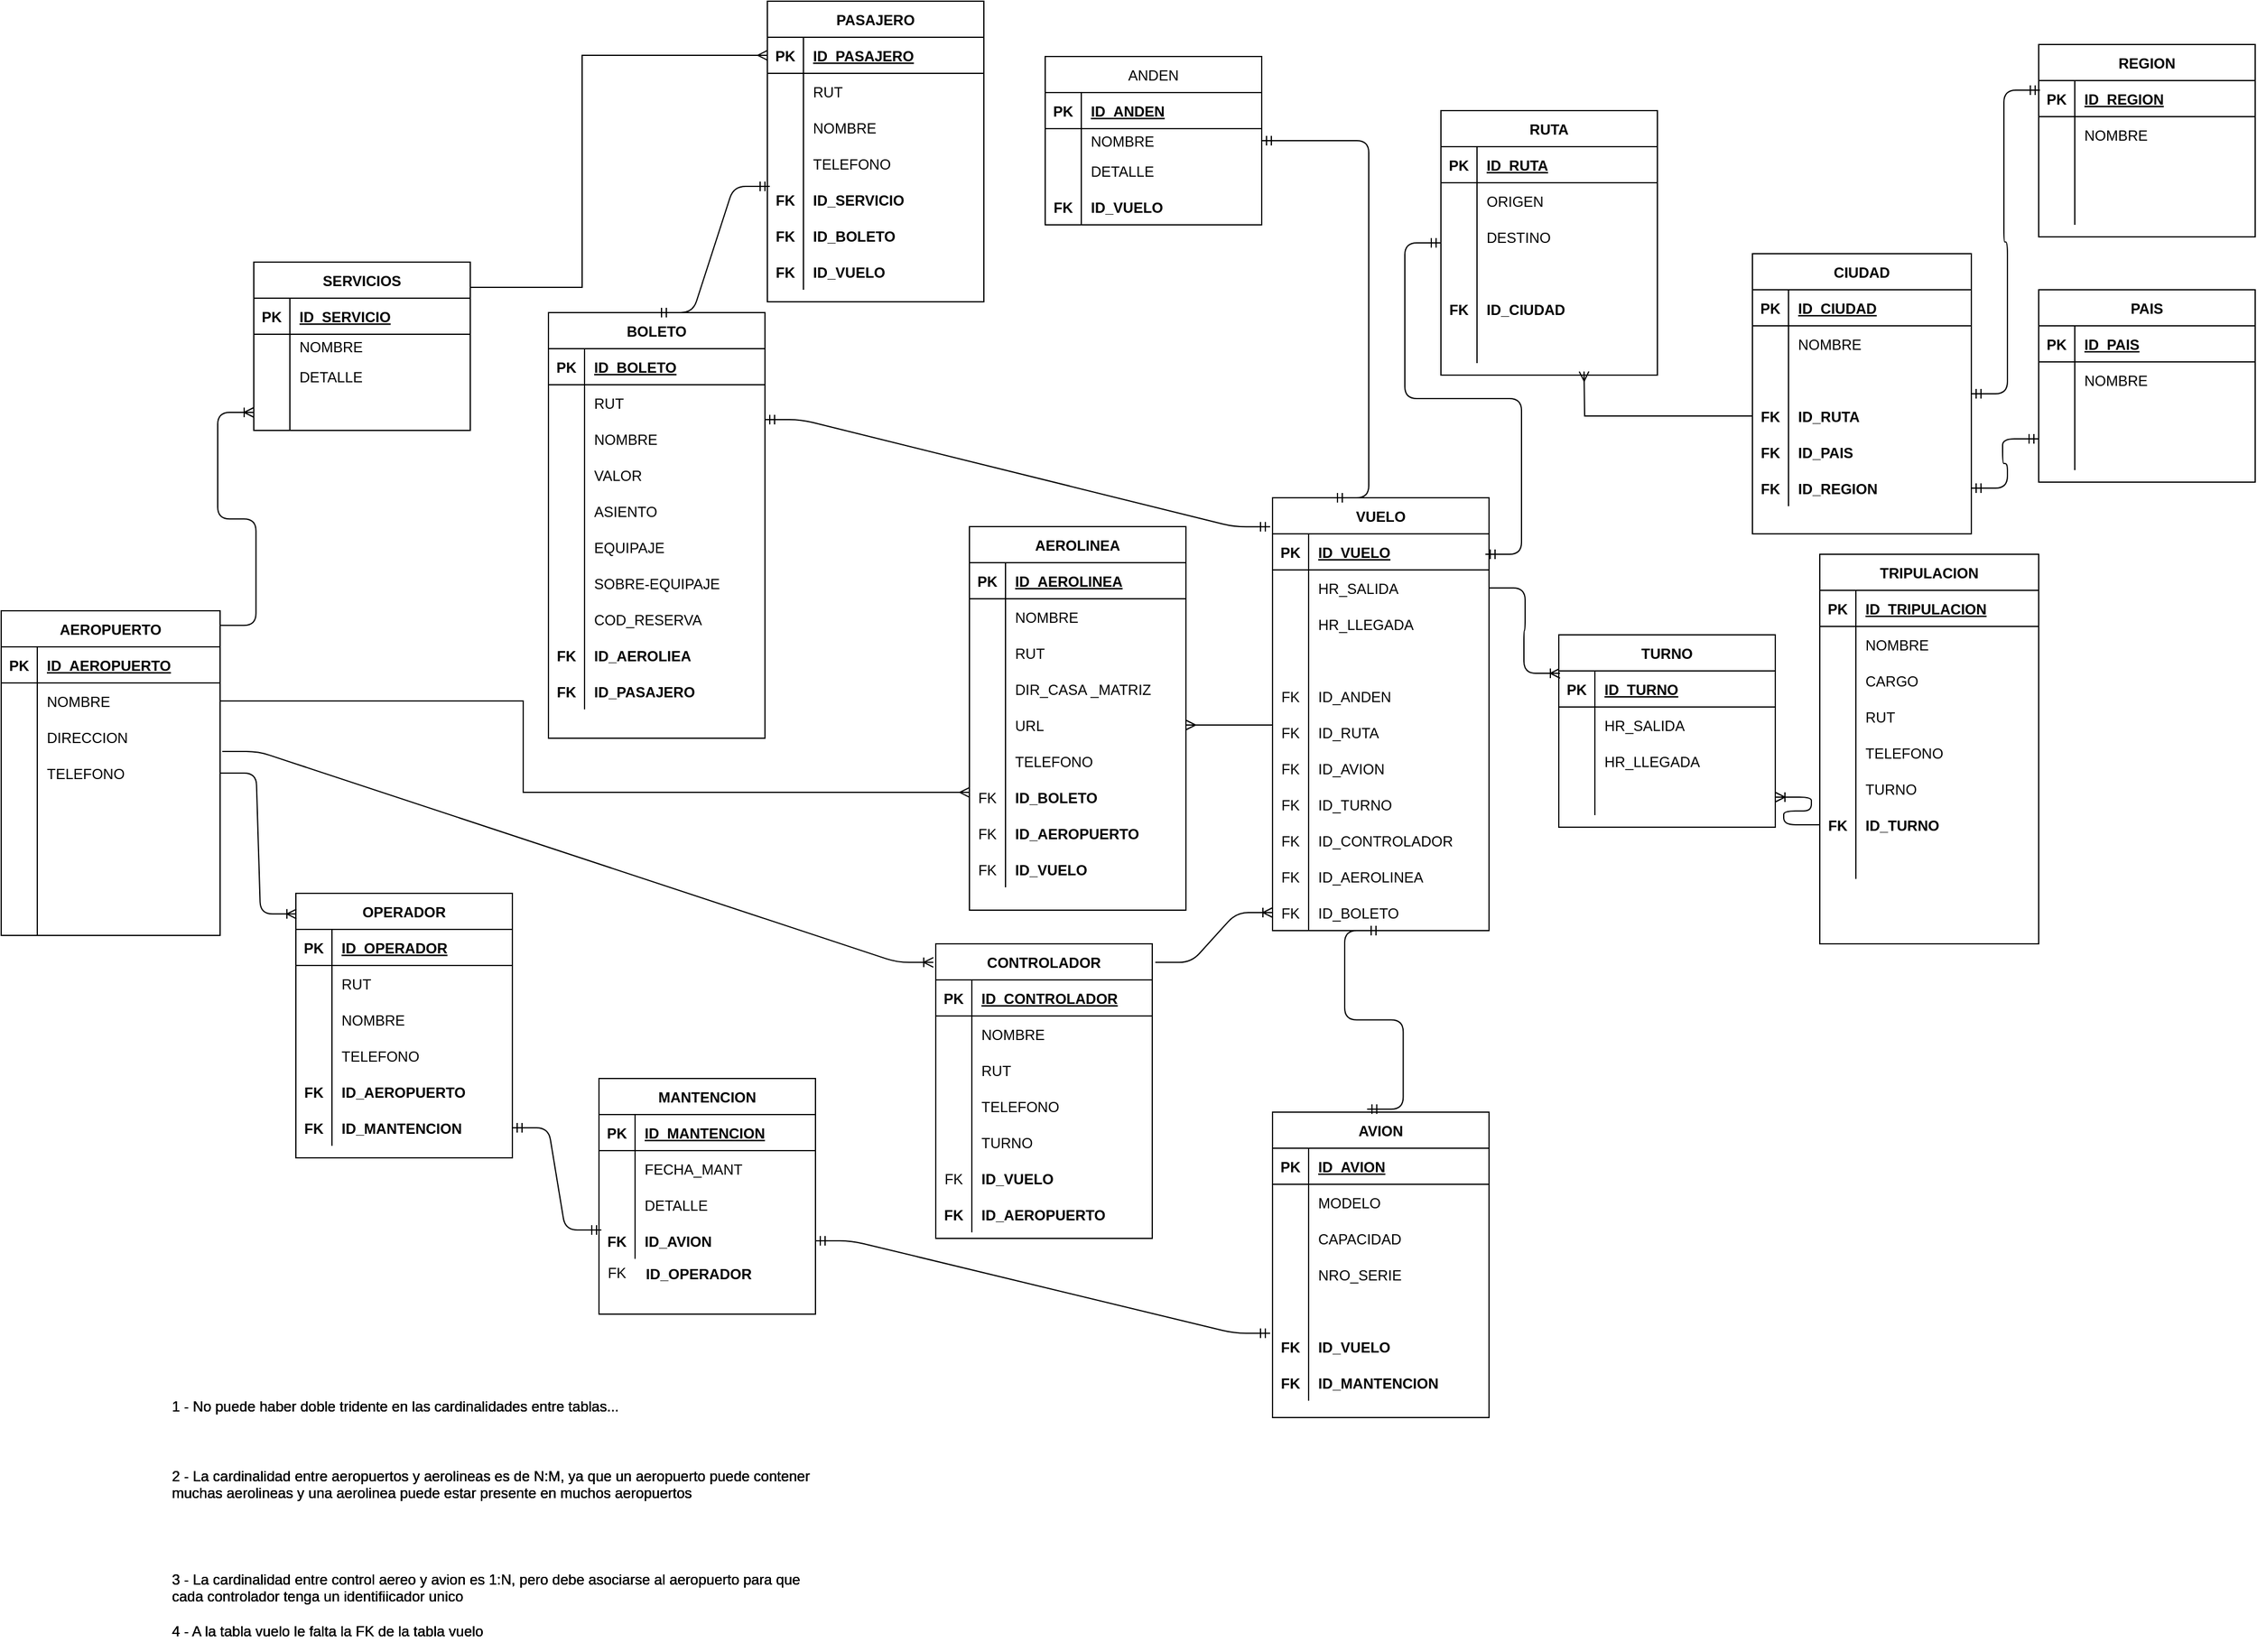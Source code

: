 <mxfile version="14.9.6" type="device"><diagram id="C430zW5CyrfcI13vq6rX" name="Page-1"><mxGraphModel dx="846" dy="2455" grid="1" gridSize="7" guides="1" tooltips="1" connect="1" arrows="1" fold="1" page="1" pageScale="1" pageWidth="1200" pageHeight="1920" background="#FFFFFF" math="0" shadow="0"><root><mxCell id="0"/><mxCell id="1" parent="0"/><mxCell id="5I_ptpv-gUhhOY_M_EiB-1" value="AEROPUERTO" style="shape=table;startSize=30;container=1;collapsible=1;childLayout=tableLayout;fixedRows=1;rowLines=0;fontStyle=1;align=center;resizeLast=1;" parent="1" vertex="1"><mxGeometry x="63" y="311" width="182" height="270" as="geometry"/></mxCell><mxCell id="5I_ptpv-gUhhOY_M_EiB-2" value="" style="shape=partialRectangle;collapsible=0;dropTarget=0;pointerEvents=0;fillColor=none;top=0;left=0;bottom=1;right=0;points=[[0,0.5],[1,0.5]];portConstraint=eastwest;" parent="5I_ptpv-gUhhOY_M_EiB-1" vertex="1"><mxGeometry y="30" width="182" height="30" as="geometry"/></mxCell><mxCell id="5I_ptpv-gUhhOY_M_EiB-3" value="PK" style="shape=partialRectangle;connectable=0;fillColor=none;top=0;left=0;bottom=0;right=0;fontStyle=1;overflow=hidden;" parent="5I_ptpv-gUhhOY_M_EiB-2" vertex="1"><mxGeometry width="30" height="30" as="geometry"/></mxCell><mxCell id="5I_ptpv-gUhhOY_M_EiB-4" value="ID_AEROPUERTO" style="shape=partialRectangle;connectable=0;fillColor=none;top=0;left=0;bottom=0;right=0;align=left;spacingLeft=6;fontStyle=5;overflow=hidden;" parent="5I_ptpv-gUhhOY_M_EiB-2" vertex="1"><mxGeometry x="30" width="152" height="30" as="geometry"/></mxCell><mxCell id="5I_ptpv-gUhhOY_M_EiB-5" value="" style="shape=partialRectangle;collapsible=0;dropTarget=0;pointerEvents=0;fillColor=none;top=0;left=0;bottom=0;right=0;points=[[0,0.5],[1,0.5]];portConstraint=eastwest;" parent="5I_ptpv-gUhhOY_M_EiB-1" vertex="1"><mxGeometry y="60" width="182" height="30" as="geometry"/></mxCell><mxCell id="5I_ptpv-gUhhOY_M_EiB-6" value="" style="shape=partialRectangle;connectable=0;fillColor=none;top=0;left=0;bottom=0;right=0;editable=1;overflow=hidden;" parent="5I_ptpv-gUhhOY_M_EiB-5" vertex="1"><mxGeometry width="30" height="30" as="geometry"/></mxCell><mxCell id="5I_ptpv-gUhhOY_M_EiB-7" value="NOMBRE" style="shape=partialRectangle;connectable=0;fillColor=none;top=0;left=0;bottom=0;right=0;align=left;spacingLeft=6;overflow=hidden;" parent="5I_ptpv-gUhhOY_M_EiB-5" vertex="1"><mxGeometry x="30" width="152" height="30" as="geometry"/></mxCell><mxCell id="5I_ptpv-gUhhOY_M_EiB-8" value="" style="shape=partialRectangle;collapsible=0;dropTarget=0;pointerEvents=0;fillColor=none;top=0;left=0;bottom=0;right=0;points=[[0,0.5],[1,0.5]];portConstraint=eastwest;" parent="5I_ptpv-gUhhOY_M_EiB-1" vertex="1"><mxGeometry y="90" width="182" height="30" as="geometry"/></mxCell><mxCell id="5I_ptpv-gUhhOY_M_EiB-9" value="" style="shape=partialRectangle;connectable=0;fillColor=none;top=0;left=0;bottom=0;right=0;editable=1;overflow=hidden;" parent="5I_ptpv-gUhhOY_M_EiB-8" vertex="1"><mxGeometry width="30" height="30" as="geometry"/></mxCell><mxCell id="5I_ptpv-gUhhOY_M_EiB-10" value="DIRECCION" style="shape=partialRectangle;connectable=0;fillColor=none;top=0;left=0;bottom=0;right=0;align=left;spacingLeft=6;overflow=hidden;" parent="5I_ptpv-gUhhOY_M_EiB-8" vertex="1"><mxGeometry x="30" width="152" height="30" as="geometry"/></mxCell><mxCell id="5I_ptpv-gUhhOY_M_EiB-11" value="" style="shape=partialRectangle;collapsible=0;dropTarget=0;pointerEvents=0;fillColor=none;top=0;left=0;bottom=0;right=0;points=[[0,0.5],[1,0.5]];portConstraint=eastwest;" parent="5I_ptpv-gUhhOY_M_EiB-1" vertex="1"><mxGeometry y="120" width="182" height="30" as="geometry"/></mxCell><mxCell id="5I_ptpv-gUhhOY_M_EiB-12" value="" style="shape=partialRectangle;connectable=0;fillColor=none;top=0;left=0;bottom=0;right=0;editable=1;overflow=hidden;" parent="5I_ptpv-gUhhOY_M_EiB-11" vertex="1"><mxGeometry width="30" height="30" as="geometry"/></mxCell><mxCell id="5I_ptpv-gUhhOY_M_EiB-13" value="TELEFONO" style="shape=partialRectangle;connectable=0;fillColor=none;top=0;left=0;bottom=0;right=0;align=left;spacingLeft=6;overflow=hidden;" parent="5I_ptpv-gUhhOY_M_EiB-11" vertex="1"><mxGeometry x="30" width="152" height="30" as="geometry"/></mxCell><mxCell id="5I_ptpv-gUhhOY_M_EiB-107" value="" style="shape=partialRectangle;collapsible=0;dropTarget=0;pointerEvents=0;fillColor=none;top=0;left=0;bottom=0;right=0;points=[[0,0.5],[1,0.5]];portConstraint=eastwest;" parent="5I_ptpv-gUhhOY_M_EiB-1" vertex="1"><mxGeometry y="150" width="182" height="30" as="geometry"/></mxCell><mxCell id="5I_ptpv-gUhhOY_M_EiB-108" value="" style="shape=partialRectangle;connectable=0;fillColor=none;top=0;left=0;bottom=0;right=0;fontStyle=0;overflow=hidden;" parent="5I_ptpv-gUhhOY_M_EiB-107" vertex="1"><mxGeometry width="30" height="30" as="geometry"/></mxCell><mxCell id="5I_ptpv-gUhhOY_M_EiB-109" value="" style="shape=partialRectangle;connectable=0;fillColor=none;top=0;left=0;bottom=0;right=0;align=left;spacingLeft=6;fontStyle=0;overflow=hidden;" parent="5I_ptpv-gUhhOY_M_EiB-107" vertex="1"><mxGeometry x="30" width="152" height="30" as="geometry"/></mxCell><mxCell id="5I_ptpv-gUhhOY_M_EiB-111" value="" style="shape=partialRectangle;collapsible=0;dropTarget=0;pointerEvents=0;fillColor=none;top=0;left=0;bottom=0;right=0;points=[[0,0.5],[1,0.5]];portConstraint=eastwest;" parent="5I_ptpv-gUhhOY_M_EiB-1" vertex="1"><mxGeometry y="180" width="182" height="30" as="geometry"/></mxCell><mxCell id="5I_ptpv-gUhhOY_M_EiB-112" value="" style="shape=partialRectangle;connectable=0;fillColor=none;top=0;left=0;bottom=0;right=0;fontStyle=0;overflow=hidden;" parent="5I_ptpv-gUhhOY_M_EiB-111" vertex="1"><mxGeometry width="30" height="30" as="geometry"/></mxCell><mxCell id="5I_ptpv-gUhhOY_M_EiB-113" value="" style="shape=partialRectangle;connectable=0;fillColor=none;top=0;left=0;bottom=0;right=0;align=left;spacingLeft=6;fontStyle=0;overflow=hidden;" parent="5I_ptpv-gUhhOY_M_EiB-111" vertex="1"><mxGeometry x="30" width="152" height="30" as="geometry"/></mxCell><mxCell id="5I_ptpv-gUhhOY_M_EiB-121" value="" style="shape=partialRectangle;collapsible=0;dropTarget=0;pointerEvents=0;fillColor=none;top=0;left=0;bottom=0;right=0;points=[[0,0.5],[1,0.5]];portConstraint=eastwest;" parent="5I_ptpv-gUhhOY_M_EiB-1" vertex="1"><mxGeometry y="210" width="182" height="30" as="geometry"/></mxCell><mxCell id="5I_ptpv-gUhhOY_M_EiB-122" value="" style="shape=partialRectangle;connectable=0;fillColor=none;top=0;left=0;bottom=0;right=0;fontStyle=0;overflow=hidden;" parent="5I_ptpv-gUhhOY_M_EiB-121" vertex="1"><mxGeometry width="30" height="30" as="geometry"/></mxCell><mxCell id="5I_ptpv-gUhhOY_M_EiB-123" value="" style="shape=partialRectangle;connectable=0;fillColor=none;top=0;left=0;bottom=0;right=0;align=left;spacingLeft=6;fontStyle=0;overflow=hidden;" parent="5I_ptpv-gUhhOY_M_EiB-121" vertex="1"><mxGeometry x="30" width="152" height="30" as="geometry"/></mxCell><mxCell id="5I_ptpv-gUhhOY_M_EiB-471" value="" style="shape=partialRectangle;collapsible=0;dropTarget=0;pointerEvents=0;fillColor=none;top=0;left=0;bottom=0;right=0;points=[[0,0.5],[1,0.5]];portConstraint=eastwest;" parent="5I_ptpv-gUhhOY_M_EiB-1" vertex="1"><mxGeometry y="240" width="182" height="30" as="geometry"/></mxCell><mxCell id="5I_ptpv-gUhhOY_M_EiB-472" value="" style="shape=partialRectangle;connectable=0;fillColor=none;top=0;left=0;bottom=0;right=0;fontStyle=0;overflow=hidden;" parent="5I_ptpv-gUhhOY_M_EiB-471" vertex="1"><mxGeometry width="30" height="30" as="geometry"/></mxCell><mxCell id="5I_ptpv-gUhhOY_M_EiB-473" value="" style="shape=partialRectangle;connectable=0;fillColor=none;top=0;left=0;bottom=0;right=0;align=left;spacingLeft=6;fontStyle=0;overflow=hidden;" parent="5I_ptpv-gUhhOY_M_EiB-471" vertex="1"><mxGeometry x="30" width="152" height="30" as="geometry"/></mxCell><mxCell id="5I_ptpv-gUhhOY_M_EiB-15" value="AEROLINEA" style="shape=table;startSize=30;container=1;collapsible=1;childLayout=tableLayout;fixedRows=1;rowLines=0;fontStyle=1;align=center;resizeLast=1;" parent="1" vertex="1"><mxGeometry x="868" y="241" width="180" height="319" as="geometry"/></mxCell><mxCell id="5I_ptpv-gUhhOY_M_EiB-16" value="" style="shape=partialRectangle;collapsible=0;dropTarget=0;pointerEvents=0;fillColor=none;top=0;left=0;bottom=1;right=0;points=[[0,0.5],[1,0.5]];portConstraint=eastwest;" parent="5I_ptpv-gUhhOY_M_EiB-15" vertex="1"><mxGeometry y="30" width="180" height="30" as="geometry"/></mxCell><mxCell id="5I_ptpv-gUhhOY_M_EiB-17" value="PK" style="shape=partialRectangle;connectable=0;fillColor=none;top=0;left=0;bottom=0;right=0;fontStyle=1;overflow=hidden;" parent="5I_ptpv-gUhhOY_M_EiB-16" vertex="1"><mxGeometry width="30" height="30" as="geometry"/></mxCell><mxCell id="5I_ptpv-gUhhOY_M_EiB-18" value="ID_AEROLINEA" style="shape=partialRectangle;connectable=0;fillColor=none;top=0;left=0;bottom=0;right=0;align=left;spacingLeft=6;fontStyle=5;overflow=hidden;" parent="5I_ptpv-gUhhOY_M_EiB-16" vertex="1"><mxGeometry x="30" width="150" height="30" as="geometry"/></mxCell><mxCell id="5I_ptpv-gUhhOY_M_EiB-19" value="" style="shape=partialRectangle;collapsible=0;dropTarget=0;pointerEvents=0;fillColor=none;top=0;left=0;bottom=0;right=0;points=[[0,0.5],[1,0.5]];portConstraint=eastwest;" parent="5I_ptpv-gUhhOY_M_EiB-15" vertex="1"><mxGeometry y="60" width="180" height="30" as="geometry"/></mxCell><mxCell id="5I_ptpv-gUhhOY_M_EiB-20" value="" style="shape=partialRectangle;connectable=0;fillColor=none;top=0;left=0;bottom=0;right=0;editable=1;overflow=hidden;" parent="5I_ptpv-gUhhOY_M_EiB-19" vertex="1"><mxGeometry width="30" height="30" as="geometry"/></mxCell><mxCell id="5I_ptpv-gUhhOY_M_EiB-21" value="NOMBRE" style="shape=partialRectangle;connectable=0;fillColor=none;top=0;left=0;bottom=0;right=0;align=left;spacingLeft=6;overflow=hidden;" parent="5I_ptpv-gUhhOY_M_EiB-19" vertex="1"><mxGeometry x="30" width="150" height="30" as="geometry"/></mxCell><mxCell id="5I_ptpv-gUhhOY_M_EiB-22" value="" style="shape=partialRectangle;collapsible=0;dropTarget=0;pointerEvents=0;fillColor=none;top=0;left=0;bottom=0;right=0;points=[[0,0.5],[1,0.5]];portConstraint=eastwest;" parent="5I_ptpv-gUhhOY_M_EiB-15" vertex="1"><mxGeometry y="90" width="180" height="30" as="geometry"/></mxCell><mxCell id="5I_ptpv-gUhhOY_M_EiB-23" value="" style="shape=partialRectangle;connectable=0;fillColor=none;top=0;left=0;bottom=0;right=0;editable=1;overflow=hidden;" parent="5I_ptpv-gUhhOY_M_EiB-22" vertex="1"><mxGeometry width="30" height="30" as="geometry"/></mxCell><mxCell id="5I_ptpv-gUhhOY_M_EiB-24" value="RUT" style="shape=partialRectangle;connectable=0;fillColor=none;top=0;left=0;bottom=0;right=0;align=left;spacingLeft=6;overflow=hidden;" parent="5I_ptpv-gUhhOY_M_EiB-22" vertex="1"><mxGeometry x="30" width="150" height="30" as="geometry"/></mxCell><mxCell id="5I_ptpv-gUhhOY_M_EiB-25" value="" style="shape=partialRectangle;collapsible=0;dropTarget=0;pointerEvents=0;fillColor=none;top=0;left=0;bottom=0;right=0;points=[[0,0.5],[1,0.5]];portConstraint=eastwest;" parent="5I_ptpv-gUhhOY_M_EiB-15" vertex="1"><mxGeometry y="120" width="180" height="30" as="geometry"/></mxCell><mxCell id="5I_ptpv-gUhhOY_M_EiB-26" value="" style="shape=partialRectangle;connectable=0;fillColor=none;top=0;left=0;bottom=0;right=0;editable=1;overflow=hidden;" parent="5I_ptpv-gUhhOY_M_EiB-25" vertex="1"><mxGeometry width="30" height="30" as="geometry"/></mxCell><mxCell id="5I_ptpv-gUhhOY_M_EiB-27" value="DIR_CASA _MATRIZ" style="shape=partialRectangle;connectable=0;fillColor=none;top=0;left=0;bottom=0;right=0;align=left;spacingLeft=6;overflow=hidden;" parent="5I_ptpv-gUhhOY_M_EiB-25" vertex="1"><mxGeometry x="30" width="150" height="30" as="geometry"/></mxCell><mxCell id="5I_ptpv-gUhhOY_M_EiB-125" value="" style="shape=partialRectangle;collapsible=0;dropTarget=0;pointerEvents=0;fillColor=none;top=0;left=0;bottom=0;right=0;points=[[0,0.5],[1,0.5]];portConstraint=eastwest;" parent="5I_ptpv-gUhhOY_M_EiB-15" vertex="1"><mxGeometry y="150" width="180" height="30" as="geometry"/></mxCell><mxCell id="5I_ptpv-gUhhOY_M_EiB-126" value="" style="shape=partialRectangle;connectable=0;fillColor=none;top=0;left=0;bottom=0;right=0;editable=1;overflow=hidden;" parent="5I_ptpv-gUhhOY_M_EiB-125" vertex="1"><mxGeometry width="30" height="30" as="geometry"/></mxCell><mxCell id="5I_ptpv-gUhhOY_M_EiB-127" value="URL" style="shape=partialRectangle;connectable=0;fillColor=none;top=0;left=0;bottom=0;right=0;align=left;spacingLeft=6;overflow=hidden;" parent="5I_ptpv-gUhhOY_M_EiB-125" vertex="1"><mxGeometry x="30" width="150" height="30" as="geometry"/></mxCell><mxCell id="5I_ptpv-gUhhOY_M_EiB-133" value="" style="shape=partialRectangle;collapsible=0;dropTarget=0;pointerEvents=0;fillColor=none;top=0;left=0;bottom=0;right=0;points=[[0,0.5],[1,0.5]];portConstraint=eastwest;" parent="5I_ptpv-gUhhOY_M_EiB-15" vertex="1"><mxGeometry y="180" width="180" height="30" as="geometry"/></mxCell><mxCell id="5I_ptpv-gUhhOY_M_EiB-134" value="" style="shape=partialRectangle;connectable=0;fillColor=none;top=0;left=0;bottom=0;right=0;editable=1;overflow=hidden;" parent="5I_ptpv-gUhhOY_M_EiB-133" vertex="1"><mxGeometry width="30" height="30" as="geometry"/></mxCell><mxCell id="5I_ptpv-gUhhOY_M_EiB-135" value="TELEFONO" style="shape=partialRectangle;connectable=0;fillColor=none;top=0;left=0;bottom=0;right=0;align=left;spacingLeft=6;overflow=hidden;" parent="5I_ptpv-gUhhOY_M_EiB-133" vertex="1"><mxGeometry x="30" width="150" height="30" as="geometry"/></mxCell><mxCell id="5I_ptpv-gUhhOY_M_EiB-389" value="" style="shape=partialRectangle;collapsible=0;dropTarget=0;pointerEvents=0;fillColor=none;top=0;left=0;bottom=0;right=0;points=[[0,0.5],[1,0.5]];portConstraint=eastwest;" parent="5I_ptpv-gUhhOY_M_EiB-15" vertex="1"><mxGeometry y="210" width="180" height="30" as="geometry"/></mxCell><mxCell id="5I_ptpv-gUhhOY_M_EiB-390" value="FK" style="shape=partialRectangle;connectable=0;fillColor=none;top=0;left=0;bottom=0;right=0;fontStyle=0;overflow=hidden;" parent="5I_ptpv-gUhhOY_M_EiB-389" vertex="1"><mxGeometry width="30" height="30" as="geometry"/></mxCell><mxCell id="5I_ptpv-gUhhOY_M_EiB-391" value="ID_BOLETO" style="shape=partialRectangle;connectable=0;fillColor=none;top=0;left=0;bottom=0;right=0;align=left;spacingLeft=6;fontStyle=1;overflow=hidden;" parent="5I_ptpv-gUhhOY_M_EiB-389" vertex="1"><mxGeometry x="30" width="150" height="30" as="geometry"/></mxCell><mxCell id="5I_ptpv-gUhhOY_M_EiB-393" value="" style="shape=partialRectangle;collapsible=0;dropTarget=0;pointerEvents=0;fillColor=none;top=0;left=0;bottom=0;right=0;points=[[0,0.5],[1,0.5]];portConstraint=eastwest;" parent="5I_ptpv-gUhhOY_M_EiB-15" vertex="1"><mxGeometry y="240" width="180" height="30" as="geometry"/></mxCell><mxCell id="5I_ptpv-gUhhOY_M_EiB-394" value="FK" style="shape=partialRectangle;connectable=0;fillColor=none;top=0;left=0;bottom=0;right=0;fontStyle=0;overflow=hidden;" parent="5I_ptpv-gUhhOY_M_EiB-393" vertex="1"><mxGeometry width="30" height="30" as="geometry"/></mxCell><mxCell id="5I_ptpv-gUhhOY_M_EiB-395" value="ID_AEROPUERTO" style="shape=partialRectangle;connectable=0;fillColor=none;top=0;left=0;bottom=0;right=0;align=left;spacingLeft=6;fontStyle=1;overflow=hidden;" parent="5I_ptpv-gUhhOY_M_EiB-393" vertex="1"><mxGeometry x="30" width="150" height="30" as="geometry"/></mxCell><mxCell id="5I_ptpv-gUhhOY_M_EiB-397" value="" style="shape=partialRectangle;collapsible=0;dropTarget=0;pointerEvents=0;fillColor=none;top=0;left=0;bottom=0;right=0;points=[[0,0.5],[1,0.5]];portConstraint=eastwest;" parent="5I_ptpv-gUhhOY_M_EiB-15" vertex="1"><mxGeometry y="270" width="180" height="30" as="geometry"/></mxCell><mxCell id="5I_ptpv-gUhhOY_M_EiB-398" value="FK" style="shape=partialRectangle;connectable=0;fillColor=none;top=0;left=0;bottom=0;right=0;fontStyle=0;overflow=hidden;" parent="5I_ptpv-gUhhOY_M_EiB-397" vertex="1"><mxGeometry width="30" height="30" as="geometry"/></mxCell><mxCell id="5I_ptpv-gUhhOY_M_EiB-399" value="ID_VUELO" style="shape=partialRectangle;connectable=0;fillColor=none;top=0;left=0;bottom=0;right=0;align=left;spacingLeft=6;fontStyle=1;overflow=hidden;" parent="5I_ptpv-gUhhOY_M_EiB-397" vertex="1"><mxGeometry x="30" width="150" height="30" as="geometry"/></mxCell><mxCell id="5I_ptpv-gUhhOY_M_EiB-28" value="VUELO" style="shape=table;startSize=30;container=1;collapsible=1;childLayout=tableLayout;fixedRows=1;rowLines=0;fontStyle=1;align=center;resizeLast=1;" parent="1" vertex="1"><mxGeometry x="1120" y="217" width="180" height="360" as="geometry"/></mxCell><mxCell id="5I_ptpv-gUhhOY_M_EiB-29" value="" style="shape=partialRectangle;collapsible=0;dropTarget=0;pointerEvents=0;fillColor=none;top=0;left=0;bottom=1;right=0;points=[[0,0.5],[1,0.5]];portConstraint=eastwest;" parent="5I_ptpv-gUhhOY_M_EiB-28" vertex="1"><mxGeometry y="30" width="180" height="30" as="geometry"/></mxCell><mxCell id="5I_ptpv-gUhhOY_M_EiB-30" value="PK" style="shape=partialRectangle;connectable=0;fillColor=none;top=0;left=0;bottom=0;right=0;fontStyle=1;overflow=hidden;" parent="5I_ptpv-gUhhOY_M_EiB-29" vertex="1"><mxGeometry width="30" height="30" as="geometry"/></mxCell><mxCell id="5I_ptpv-gUhhOY_M_EiB-31" value="ID_VUELO" style="shape=partialRectangle;connectable=0;fillColor=none;top=0;left=0;bottom=0;right=0;align=left;spacingLeft=6;fontStyle=5;overflow=hidden;" parent="5I_ptpv-gUhhOY_M_EiB-29" vertex="1"><mxGeometry x="30" width="150" height="30" as="geometry"/></mxCell><mxCell id="5I_ptpv-gUhhOY_M_EiB-35" value="" style="shape=partialRectangle;collapsible=0;dropTarget=0;pointerEvents=0;fillColor=none;top=0;left=0;bottom=0;right=0;points=[[0,0.5],[1,0.5]];portConstraint=eastwest;" parent="5I_ptpv-gUhhOY_M_EiB-28" vertex="1"><mxGeometry y="60" width="180" height="30" as="geometry"/></mxCell><mxCell id="5I_ptpv-gUhhOY_M_EiB-36" value="" style="shape=partialRectangle;connectable=0;fillColor=none;top=0;left=0;bottom=0;right=0;editable=1;overflow=hidden;" parent="5I_ptpv-gUhhOY_M_EiB-35" vertex="1"><mxGeometry width="30" height="30" as="geometry"/></mxCell><mxCell id="5I_ptpv-gUhhOY_M_EiB-37" value="HR_SALIDA" style="shape=partialRectangle;connectable=0;fillColor=none;top=0;left=0;bottom=0;right=0;align=left;spacingLeft=6;overflow=hidden;" parent="5I_ptpv-gUhhOY_M_EiB-35" vertex="1"><mxGeometry x="30" width="150" height="30" as="geometry"/></mxCell><mxCell id="5I_ptpv-gUhhOY_M_EiB-38" value="" style="shape=partialRectangle;collapsible=0;dropTarget=0;pointerEvents=0;fillColor=none;top=0;left=0;bottom=0;right=0;points=[[0,0.5],[1,0.5]];portConstraint=eastwest;" parent="5I_ptpv-gUhhOY_M_EiB-28" vertex="1"><mxGeometry y="90" width="180" height="30" as="geometry"/></mxCell><mxCell id="5I_ptpv-gUhhOY_M_EiB-39" value="" style="shape=partialRectangle;connectable=0;fillColor=none;top=0;left=0;bottom=0;right=0;editable=1;overflow=hidden;" parent="5I_ptpv-gUhhOY_M_EiB-38" vertex="1"><mxGeometry width="30" height="30" as="geometry"/></mxCell><mxCell id="5I_ptpv-gUhhOY_M_EiB-40" value="HR_LLEGADA" style="shape=partialRectangle;connectable=0;fillColor=none;top=0;left=0;bottom=0;right=0;align=left;spacingLeft=6;overflow=hidden;" parent="5I_ptpv-gUhhOY_M_EiB-38" vertex="1"><mxGeometry x="30" width="150" height="30" as="geometry"/></mxCell><mxCell id="5I_ptpv-gUhhOY_M_EiB-348" value="" style="shape=partialRectangle;collapsible=0;dropTarget=0;pointerEvents=0;fillColor=none;top=0;left=0;bottom=0;right=0;points=[[0,0.5],[1,0.5]];portConstraint=eastwest;" parent="5I_ptpv-gUhhOY_M_EiB-28" vertex="1"><mxGeometry y="120" width="180" height="30" as="geometry"/></mxCell><mxCell id="5I_ptpv-gUhhOY_M_EiB-349" value="" style="shape=partialRectangle;connectable=0;fillColor=none;top=0;left=0;bottom=0;right=0;editable=1;overflow=hidden;" parent="5I_ptpv-gUhhOY_M_EiB-348" vertex="1"><mxGeometry width="30" height="30" as="geometry"/></mxCell><mxCell id="5I_ptpv-gUhhOY_M_EiB-350" value="" style="shape=partialRectangle;connectable=0;fillColor=none;top=0;left=0;bottom=0;right=0;align=left;spacingLeft=6;overflow=hidden;" parent="5I_ptpv-gUhhOY_M_EiB-348" vertex="1"><mxGeometry x="30" width="150" height="30" as="geometry"/></mxCell><mxCell id="qzRQNyJ8ol-j-7EyDm6r-78" value="" style="shape=partialRectangle;collapsible=0;dropTarget=0;pointerEvents=0;fillColor=none;top=0;left=0;bottom=0;right=0;points=[[0,0.5],[1,0.5]];portConstraint=eastwest;fontColor=#000000;strokeColor=#000000;" parent="5I_ptpv-gUhhOY_M_EiB-28" vertex="1"><mxGeometry y="150" width="180" height="30" as="geometry"/></mxCell><mxCell id="qzRQNyJ8ol-j-7EyDm6r-79" value="FK" style="shape=partialRectangle;connectable=0;fillColor=none;top=0;left=0;bottom=0;right=0;fontStyle=0;overflow=hidden;" parent="qzRQNyJ8ol-j-7EyDm6r-78" vertex="1"><mxGeometry width="30" height="30" as="geometry"/></mxCell><mxCell id="qzRQNyJ8ol-j-7EyDm6r-80" value="ID_ANDEN" style="shape=partialRectangle;connectable=0;fillColor=none;top=0;left=0;bottom=0;right=0;align=left;spacingLeft=6;fontStyle=0;overflow=hidden;" parent="qzRQNyJ8ol-j-7EyDm6r-78" vertex="1"><mxGeometry x="30" width="150" height="30" as="geometry"/></mxCell><mxCell id="5I_ptpv-gUhhOY_M_EiB-438" value="" style="shape=partialRectangle;collapsible=0;dropTarget=0;pointerEvents=0;fillColor=none;top=0;left=0;bottom=0;right=0;points=[[0,0.5],[1,0.5]];portConstraint=eastwest;" parent="5I_ptpv-gUhhOY_M_EiB-28" vertex="1"><mxGeometry y="180" width="180" height="30" as="geometry"/></mxCell><mxCell id="5I_ptpv-gUhhOY_M_EiB-439" value="FK" style="shape=partialRectangle;connectable=0;fillColor=none;top=0;left=0;bottom=0;right=0;fontStyle=0;overflow=hidden;" parent="5I_ptpv-gUhhOY_M_EiB-438" vertex="1"><mxGeometry width="30" height="30" as="geometry"/></mxCell><mxCell id="5I_ptpv-gUhhOY_M_EiB-440" value="ID_RUTA" style="shape=partialRectangle;connectable=0;fillColor=none;top=0;left=0;bottom=0;right=0;align=left;spacingLeft=6;fontStyle=0;overflow=hidden;" parent="5I_ptpv-gUhhOY_M_EiB-438" vertex="1"><mxGeometry x="30" width="150" height="30" as="geometry"/></mxCell><mxCell id="5I_ptpv-gUhhOY_M_EiB-361" value="" style="shape=partialRectangle;collapsible=0;dropTarget=0;pointerEvents=0;fillColor=none;top=0;left=0;bottom=0;right=0;points=[[0,0.5],[1,0.5]];portConstraint=eastwest;" parent="5I_ptpv-gUhhOY_M_EiB-28" vertex="1"><mxGeometry y="210" width="180" height="30" as="geometry"/></mxCell><mxCell id="5I_ptpv-gUhhOY_M_EiB-362" value="FK" style="shape=partialRectangle;connectable=0;fillColor=none;top=0;left=0;bottom=0;right=0;fontStyle=0;overflow=hidden;" parent="5I_ptpv-gUhhOY_M_EiB-361" vertex="1"><mxGeometry width="30" height="30" as="geometry"/></mxCell><mxCell id="5I_ptpv-gUhhOY_M_EiB-363" value="ID_AVION" style="shape=partialRectangle;connectable=0;fillColor=none;top=0;left=0;bottom=0;right=0;align=left;spacingLeft=6;fontStyle=0;overflow=hidden;" parent="5I_ptpv-gUhhOY_M_EiB-361" vertex="1"><mxGeometry x="30" width="150" height="30" as="geometry"/></mxCell><mxCell id="5I_ptpv-gUhhOY_M_EiB-365" value="" style="shape=partialRectangle;collapsible=0;dropTarget=0;pointerEvents=0;fillColor=none;top=0;left=0;bottom=0;right=0;points=[[0,0.5],[1,0.5]];portConstraint=eastwest;" parent="5I_ptpv-gUhhOY_M_EiB-28" vertex="1"><mxGeometry y="240" width="180" height="30" as="geometry"/></mxCell><mxCell id="5I_ptpv-gUhhOY_M_EiB-366" value="FK" style="shape=partialRectangle;connectable=0;fillColor=none;top=0;left=0;bottom=0;right=0;fontStyle=0;overflow=hidden;" parent="5I_ptpv-gUhhOY_M_EiB-365" vertex="1"><mxGeometry width="30" height="30" as="geometry"/></mxCell><mxCell id="5I_ptpv-gUhhOY_M_EiB-367" value="ID_TURNO" style="shape=partialRectangle;connectable=0;fillColor=none;top=0;left=0;bottom=0;right=0;align=left;spacingLeft=6;fontStyle=0;overflow=hidden;" parent="5I_ptpv-gUhhOY_M_EiB-365" vertex="1"><mxGeometry x="30" width="150" height="30" as="geometry"/></mxCell><mxCell id="5I_ptpv-gUhhOY_M_EiB-369" value="" style="shape=partialRectangle;collapsible=0;dropTarget=0;pointerEvents=0;fillColor=none;top=0;left=0;bottom=0;right=0;points=[[0,0.5],[1,0.5]];portConstraint=eastwest;" parent="5I_ptpv-gUhhOY_M_EiB-28" vertex="1"><mxGeometry y="270" width="180" height="30" as="geometry"/></mxCell><mxCell id="5I_ptpv-gUhhOY_M_EiB-370" value="FK" style="shape=partialRectangle;connectable=0;fillColor=none;top=0;left=0;bottom=0;right=0;fontStyle=0;overflow=hidden;" parent="5I_ptpv-gUhhOY_M_EiB-369" vertex="1"><mxGeometry width="30" height="30" as="geometry"/></mxCell><mxCell id="5I_ptpv-gUhhOY_M_EiB-371" value="ID_CONTROLADOR" style="shape=partialRectangle;connectable=0;fillColor=none;top=0;left=0;bottom=0;right=0;align=left;spacingLeft=6;fontStyle=0;overflow=hidden;" parent="5I_ptpv-gUhhOY_M_EiB-369" vertex="1"><mxGeometry x="30" width="150" height="30" as="geometry"/></mxCell><mxCell id="5I_ptpv-gUhhOY_M_EiB-373" value="" style="shape=partialRectangle;collapsible=0;dropTarget=0;pointerEvents=0;fillColor=none;top=0;left=0;bottom=0;right=0;points=[[0,0.5],[1,0.5]];portConstraint=eastwest;" parent="5I_ptpv-gUhhOY_M_EiB-28" vertex="1"><mxGeometry y="300" width="180" height="30" as="geometry"/></mxCell><mxCell id="5I_ptpv-gUhhOY_M_EiB-374" value="FK" style="shape=partialRectangle;connectable=0;fillColor=none;top=0;left=0;bottom=0;right=0;fontStyle=0;overflow=hidden;" parent="5I_ptpv-gUhhOY_M_EiB-373" vertex="1"><mxGeometry width="30" height="30" as="geometry"/></mxCell><mxCell id="5I_ptpv-gUhhOY_M_EiB-375" value="ID_AEROLINEA" style="shape=partialRectangle;connectable=0;fillColor=none;top=0;left=0;bottom=0;right=0;align=left;spacingLeft=6;fontStyle=0;overflow=hidden;" parent="5I_ptpv-gUhhOY_M_EiB-373" vertex="1"><mxGeometry x="30" width="150" height="30" as="geometry"/></mxCell><mxCell id="5I_ptpv-gUhhOY_M_EiB-377" value="" style="shape=partialRectangle;collapsible=0;dropTarget=0;pointerEvents=0;fillColor=none;top=0;left=0;bottom=0;right=0;points=[[0,0.5],[1,0.5]];portConstraint=eastwest;" parent="5I_ptpv-gUhhOY_M_EiB-28" vertex="1"><mxGeometry y="330" width="180" height="30" as="geometry"/></mxCell><mxCell id="5I_ptpv-gUhhOY_M_EiB-378" value="FK" style="shape=partialRectangle;connectable=0;fillColor=none;top=0;left=0;bottom=0;right=0;fontStyle=0;overflow=hidden;" parent="5I_ptpv-gUhhOY_M_EiB-377" vertex="1"><mxGeometry width="30" height="30" as="geometry"/></mxCell><mxCell id="5I_ptpv-gUhhOY_M_EiB-379" value="ID_BOLETO" style="shape=partialRectangle;connectable=0;fillColor=none;top=0;left=0;bottom=0;right=0;align=left;spacingLeft=6;fontStyle=0;overflow=hidden;" parent="5I_ptpv-gUhhOY_M_EiB-377" vertex="1"><mxGeometry x="30" width="150" height="30" as="geometry"/></mxCell><mxCell id="5I_ptpv-gUhhOY_M_EiB-41" value="PASAJERO" style="shape=table;startSize=30;container=1;collapsible=1;childLayout=tableLayout;fixedRows=1;rowLines=0;fontStyle=1;align=center;resizeLast=1;" parent="1" vertex="1"><mxGeometry x="700" y="-196" width="180" height="250" as="geometry"/></mxCell><mxCell id="5I_ptpv-gUhhOY_M_EiB-42" value="" style="shape=partialRectangle;collapsible=0;dropTarget=0;pointerEvents=0;fillColor=none;top=0;left=0;bottom=1;right=0;points=[[0,0.5],[1,0.5]];portConstraint=eastwest;" parent="5I_ptpv-gUhhOY_M_EiB-41" vertex="1"><mxGeometry y="30" width="180" height="30" as="geometry"/></mxCell><mxCell id="5I_ptpv-gUhhOY_M_EiB-43" value="PK" style="shape=partialRectangle;connectable=0;fillColor=none;top=0;left=0;bottom=0;right=0;fontStyle=1;overflow=hidden;" parent="5I_ptpv-gUhhOY_M_EiB-42" vertex="1"><mxGeometry width="30" height="30" as="geometry"/></mxCell><mxCell id="5I_ptpv-gUhhOY_M_EiB-44" value="ID_PASAJERO" style="shape=partialRectangle;connectable=0;fillColor=none;top=0;left=0;bottom=0;right=0;align=left;spacingLeft=6;fontStyle=5;overflow=hidden;" parent="5I_ptpv-gUhhOY_M_EiB-42" vertex="1"><mxGeometry x="30" width="150" height="30" as="geometry"/></mxCell><mxCell id="5I_ptpv-gUhhOY_M_EiB-45" value="" style="shape=partialRectangle;collapsible=0;dropTarget=0;pointerEvents=0;fillColor=none;top=0;left=0;bottom=0;right=0;points=[[0,0.5],[1,0.5]];portConstraint=eastwest;" parent="5I_ptpv-gUhhOY_M_EiB-41" vertex="1"><mxGeometry y="60" width="180" height="30" as="geometry"/></mxCell><mxCell id="5I_ptpv-gUhhOY_M_EiB-46" value="" style="shape=partialRectangle;connectable=0;fillColor=none;top=0;left=0;bottom=0;right=0;editable=1;overflow=hidden;" parent="5I_ptpv-gUhhOY_M_EiB-45" vertex="1"><mxGeometry width="30" height="30" as="geometry"/></mxCell><mxCell id="5I_ptpv-gUhhOY_M_EiB-47" value="RUT " style="shape=partialRectangle;connectable=0;fillColor=none;top=0;left=0;bottom=0;right=0;align=left;spacingLeft=6;overflow=hidden;" parent="5I_ptpv-gUhhOY_M_EiB-45" vertex="1"><mxGeometry x="30" width="150" height="30" as="geometry"/></mxCell><mxCell id="5I_ptpv-gUhhOY_M_EiB-48" value="" style="shape=partialRectangle;collapsible=0;dropTarget=0;pointerEvents=0;fillColor=none;top=0;left=0;bottom=0;right=0;points=[[0,0.5],[1,0.5]];portConstraint=eastwest;" parent="5I_ptpv-gUhhOY_M_EiB-41" vertex="1"><mxGeometry y="90" width="180" height="30" as="geometry"/></mxCell><mxCell id="5I_ptpv-gUhhOY_M_EiB-49" value="" style="shape=partialRectangle;connectable=0;fillColor=none;top=0;left=0;bottom=0;right=0;editable=1;overflow=hidden;" parent="5I_ptpv-gUhhOY_M_EiB-48" vertex="1"><mxGeometry width="30" height="30" as="geometry"/></mxCell><mxCell id="5I_ptpv-gUhhOY_M_EiB-50" value="NOMBRE" style="shape=partialRectangle;connectable=0;fillColor=none;top=0;left=0;bottom=0;right=0;align=left;spacingLeft=6;overflow=hidden;" parent="5I_ptpv-gUhhOY_M_EiB-48" vertex="1"><mxGeometry x="30" width="150" height="30" as="geometry"/></mxCell><mxCell id="5I_ptpv-gUhhOY_M_EiB-51" value="" style="shape=partialRectangle;collapsible=0;dropTarget=0;pointerEvents=0;fillColor=none;top=0;left=0;bottom=0;right=0;points=[[0,0.5],[1,0.5]];portConstraint=eastwest;" parent="5I_ptpv-gUhhOY_M_EiB-41" vertex="1"><mxGeometry y="120" width="180" height="30" as="geometry"/></mxCell><mxCell id="5I_ptpv-gUhhOY_M_EiB-52" value="" style="shape=partialRectangle;connectable=0;fillColor=none;top=0;left=0;bottom=0;right=0;editable=1;overflow=hidden;" parent="5I_ptpv-gUhhOY_M_EiB-51" vertex="1"><mxGeometry width="30" height="30" as="geometry"/></mxCell><mxCell id="5I_ptpv-gUhhOY_M_EiB-53" value="TELEFONO" style="shape=partialRectangle;connectable=0;fillColor=none;top=0;left=0;bottom=0;right=0;align=left;spacingLeft=6;overflow=hidden;" parent="5I_ptpv-gUhhOY_M_EiB-51" vertex="1"><mxGeometry x="30" width="150" height="30" as="geometry"/></mxCell><mxCell id="5I_ptpv-gUhhOY_M_EiB-426" value="" style="shape=partialRectangle;collapsible=0;dropTarget=0;pointerEvents=0;fillColor=none;top=0;left=0;bottom=0;right=0;points=[[0,0.5],[1,0.5]];portConstraint=eastwest;" parent="5I_ptpv-gUhhOY_M_EiB-41" vertex="1"><mxGeometry y="150" width="180" height="30" as="geometry"/></mxCell><mxCell id="5I_ptpv-gUhhOY_M_EiB-427" value="FK" style="shape=partialRectangle;connectable=0;fillColor=none;top=0;left=0;bottom=0;right=0;fontStyle=1;overflow=hidden;" parent="5I_ptpv-gUhhOY_M_EiB-426" vertex="1"><mxGeometry width="30" height="30" as="geometry"/></mxCell><mxCell id="5I_ptpv-gUhhOY_M_EiB-428" value="ID_SERVICIO" style="shape=partialRectangle;connectable=0;fillColor=none;top=0;left=0;bottom=0;right=0;align=left;spacingLeft=6;fontStyle=1;overflow=hidden;" parent="5I_ptpv-gUhhOY_M_EiB-426" vertex="1"><mxGeometry x="30" width="150" height="30" as="geometry"/></mxCell><mxCell id="5I_ptpv-gUhhOY_M_EiB-430" value="" style="shape=partialRectangle;collapsible=0;dropTarget=0;pointerEvents=0;fillColor=none;top=0;left=0;bottom=0;right=0;points=[[0,0.5],[1,0.5]];portConstraint=eastwest;" parent="5I_ptpv-gUhhOY_M_EiB-41" vertex="1"><mxGeometry y="180" width="180" height="30" as="geometry"/></mxCell><mxCell id="5I_ptpv-gUhhOY_M_EiB-431" value="FK" style="shape=partialRectangle;connectable=0;fillColor=none;top=0;left=0;bottom=0;right=0;fontStyle=1;overflow=hidden;" parent="5I_ptpv-gUhhOY_M_EiB-430" vertex="1"><mxGeometry width="30" height="30" as="geometry"/></mxCell><mxCell id="5I_ptpv-gUhhOY_M_EiB-432" value="ID_BOLETO" style="shape=partialRectangle;connectable=0;fillColor=none;top=0;left=0;bottom=0;right=0;align=left;spacingLeft=6;fontStyle=1;overflow=hidden;" parent="5I_ptpv-gUhhOY_M_EiB-430" vertex="1"><mxGeometry x="30" width="150" height="30" as="geometry"/></mxCell><mxCell id="5I_ptpv-gUhhOY_M_EiB-434" value="" style="shape=partialRectangle;collapsible=0;dropTarget=0;pointerEvents=0;fillColor=none;top=0;left=0;bottom=0;right=0;points=[[0,0.5],[1,0.5]];portConstraint=eastwest;" parent="5I_ptpv-gUhhOY_M_EiB-41" vertex="1"><mxGeometry y="210" width="180" height="30" as="geometry"/></mxCell><mxCell id="5I_ptpv-gUhhOY_M_EiB-435" value="FK" style="shape=partialRectangle;connectable=0;fillColor=none;top=0;left=0;bottom=0;right=0;fontStyle=1;overflow=hidden;" parent="5I_ptpv-gUhhOY_M_EiB-434" vertex="1"><mxGeometry width="30" height="30" as="geometry"/></mxCell><mxCell id="5I_ptpv-gUhhOY_M_EiB-436" value="ID_VUELO" style="shape=partialRectangle;connectable=0;fillColor=none;top=0;left=0;bottom=0;right=0;align=left;spacingLeft=6;fontStyle=1;overflow=hidden;" parent="5I_ptpv-gUhhOY_M_EiB-434" vertex="1"><mxGeometry x="30" width="150" height="30" as="geometry"/></mxCell><mxCell id="5I_ptpv-gUhhOY_M_EiB-54" value="BOLETO" style="shape=table;startSize=30;container=1;collapsible=1;childLayout=tableLayout;fixedRows=1;rowLines=0;fontStyle=1;align=center;resizeLast=1;" parent="1" vertex="1"><mxGeometry x="518" y="63" width="180" height="354" as="geometry"/></mxCell><mxCell id="5I_ptpv-gUhhOY_M_EiB-55" value="" style="shape=partialRectangle;collapsible=0;dropTarget=0;pointerEvents=0;fillColor=none;top=0;left=0;bottom=1;right=0;points=[[0,0.5],[1,0.5]];portConstraint=eastwest;" parent="5I_ptpv-gUhhOY_M_EiB-54" vertex="1"><mxGeometry y="30" width="180" height="30" as="geometry"/></mxCell><mxCell id="5I_ptpv-gUhhOY_M_EiB-56" value="PK" style="shape=partialRectangle;connectable=0;fillColor=none;top=0;left=0;bottom=0;right=0;fontStyle=1;overflow=hidden;" parent="5I_ptpv-gUhhOY_M_EiB-55" vertex="1"><mxGeometry width="30" height="30" as="geometry"/></mxCell><mxCell id="5I_ptpv-gUhhOY_M_EiB-57" value="ID_BOLETO" style="shape=partialRectangle;connectable=0;fillColor=none;top=0;left=0;bottom=0;right=0;align=left;spacingLeft=6;fontStyle=5;overflow=hidden;" parent="5I_ptpv-gUhhOY_M_EiB-55" vertex="1"><mxGeometry x="30" width="150" height="30" as="geometry"/></mxCell><mxCell id="5I_ptpv-gUhhOY_M_EiB-58" value="" style="shape=partialRectangle;collapsible=0;dropTarget=0;pointerEvents=0;fillColor=none;top=0;left=0;bottom=0;right=0;points=[[0,0.5],[1,0.5]];portConstraint=eastwest;" parent="5I_ptpv-gUhhOY_M_EiB-54" vertex="1"><mxGeometry y="60" width="180" height="30" as="geometry"/></mxCell><mxCell id="5I_ptpv-gUhhOY_M_EiB-59" value="" style="shape=partialRectangle;connectable=0;fillColor=none;top=0;left=0;bottom=0;right=0;editable=1;overflow=hidden;" parent="5I_ptpv-gUhhOY_M_EiB-58" vertex="1"><mxGeometry width="30" height="30" as="geometry"/></mxCell><mxCell id="5I_ptpv-gUhhOY_M_EiB-60" value="RUT" style="shape=partialRectangle;connectable=0;fillColor=none;top=0;left=0;bottom=0;right=0;align=left;spacingLeft=6;overflow=hidden;" parent="5I_ptpv-gUhhOY_M_EiB-58" vertex="1"><mxGeometry x="30" width="150" height="30" as="geometry"/></mxCell><mxCell id="5I_ptpv-gUhhOY_M_EiB-61" value="" style="shape=partialRectangle;collapsible=0;dropTarget=0;pointerEvents=0;fillColor=none;top=0;left=0;bottom=0;right=0;points=[[0,0.5],[1,0.5]];portConstraint=eastwest;" parent="5I_ptpv-gUhhOY_M_EiB-54" vertex="1"><mxGeometry y="90" width="180" height="30" as="geometry"/></mxCell><mxCell id="5I_ptpv-gUhhOY_M_EiB-62" value="" style="shape=partialRectangle;connectable=0;fillColor=none;top=0;left=0;bottom=0;right=0;editable=1;overflow=hidden;" parent="5I_ptpv-gUhhOY_M_EiB-61" vertex="1"><mxGeometry width="30" height="30" as="geometry"/></mxCell><mxCell id="5I_ptpv-gUhhOY_M_EiB-63" value="NOMBRE" style="shape=partialRectangle;connectable=0;fillColor=none;top=0;left=0;bottom=0;right=0;align=left;spacingLeft=6;overflow=hidden;" parent="5I_ptpv-gUhhOY_M_EiB-61" vertex="1"><mxGeometry x="30" width="150" height="30" as="geometry"/></mxCell><mxCell id="5I_ptpv-gUhhOY_M_EiB-64" value="" style="shape=partialRectangle;collapsible=0;dropTarget=0;pointerEvents=0;fillColor=none;top=0;left=0;bottom=0;right=0;points=[[0,0.5],[1,0.5]];portConstraint=eastwest;" parent="5I_ptpv-gUhhOY_M_EiB-54" vertex="1"><mxGeometry y="120" width="180" height="30" as="geometry"/></mxCell><mxCell id="5I_ptpv-gUhhOY_M_EiB-65" value="" style="shape=partialRectangle;connectable=0;fillColor=none;top=0;left=0;bottom=0;right=0;editable=1;overflow=hidden;" parent="5I_ptpv-gUhhOY_M_EiB-64" vertex="1"><mxGeometry width="30" height="30" as="geometry"/></mxCell><mxCell id="5I_ptpv-gUhhOY_M_EiB-66" value="VALOR" style="shape=partialRectangle;connectable=0;fillColor=none;top=0;left=0;bottom=0;right=0;align=left;spacingLeft=6;overflow=hidden;" parent="5I_ptpv-gUhhOY_M_EiB-64" vertex="1"><mxGeometry x="30" width="150" height="30" as="geometry"/></mxCell><mxCell id="5I_ptpv-gUhhOY_M_EiB-137" value="" style="shape=partialRectangle;collapsible=0;dropTarget=0;pointerEvents=0;fillColor=none;top=0;left=0;bottom=0;right=0;points=[[0,0.5],[1,0.5]];portConstraint=eastwest;" parent="5I_ptpv-gUhhOY_M_EiB-54" vertex="1"><mxGeometry y="150" width="180" height="30" as="geometry"/></mxCell><mxCell id="5I_ptpv-gUhhOY_M_EiB-138" value="" style="shape=partialRectangle;connectable=0;fillColor=none;top=0;left=0;bottom=0;right=0;editable=1;overflow=hidden;" parent="5I_ptpv-gUhhOY_M_EiB-137" vertex="1"><mxGeometry width="30" height="30" as="geometry"/></mxCell><mxCell id="5I_ptpv-gUhhOY_M_EiB-139" value="ASIENTO" style="shape=partialRectangle;connectable=0;fillColor=none;top=0;left=0;bottom=0;right=0;align=left;spacingLeft=6;overflow=hidden;" parent="5I_ptpv-gUhhOY_M_EiB-137" vertex="1"><mxGeometry x="30" width="150" height="30" as="geometry"/></mxCell><mxCell id="HayJ6EEu59XphEkq1ITa-9" value="" style="shape=partialRectangle;collapsible=0;dropTarget=0;pointerEvents=0;fillColor=none;top=0;left=0;bottom=0;right=0;points=[[0,0.5],[1,0.5]];portConstraint=eastwest;" parent="5I_ptpv-gUhhOY_M_EiB-54" vertex="1"><mxGeometry y="180" width="180" height="30" as="geometry"/></mxCell><mxCell id="HayJ6EEu59XphEkq1ITa-10" value="" style="shape=partialRectangle;connectable=0;fillColor=none;top=0;left=0;bottom=0;right=0;editable=1;overflow=hidden;" parent="HayJ6EEu59XphEkq1ITa-9" vertex="1"><mxGeometry width="30" height="30" as="geometry"/></mxCell><mxCell id="HayJ6EEu59XphEkq1ITa-11" value="EQUIPAJE" style="shape=partialRectangle;connectable=0;fillColor=none;top=0;left=0;bottom=0;right=0;align=left;spacingLeft=6;overflow=hidden;" parent="HayJ6EEu59XphEkq1ITa-9" vertex="1"><mxGeometry x="30" width="150" height="30" as="geometry"/></mxCell><mxCell id="HayJ6EEu59XphEkq1ITa-1" value="" style="shape=partialRectangle;collapsible=0;dropTarget=0;pointerEvents=0;fillColor=none;top=0;left=0;bottom=0;right=0;points=[[0,0.5],[1,0.5]];portConstraint=eastwest;" parent="5I_ptpv-gUhhOY_M_EiB-54" vertex="1"><mxGeometry y="210" width="180" height="30" as="geometry"/></mxCell><mxCell id="HayJ6EEu59XphEkq1ITa-2" value="" style="shape=partialRectangle;connectable=0;fillColor=none;top=0;left=0;bottom=0;right=0;editable=1;overflow=hidden;" parent="HayJ6EEu59XphEkq1ITa-1" vertex="1"><mxGeometry width="30" height="30" as="geometry"/></mxCell><mxCell id="HayJ6EEu59XphEkq1ITa-3" value="SOBRE-EQUIPAJE" style="shape=partialRectangle;connectable=0;fillColor=none;top=0;left=0;bottom=0;right=0;align=left;spacingLeft=6;overflow=hidden;" parent="HayJ6EEu59XphEkq1ITa-1" vertex="1"><mxGeometry x="30" width="150" height="30" as="geometry"/></mxCell><mxCell id="5I_ptpv-gUhhOY_M_EiB-141" value="" style="shape=partialRectangle;collapsible=0;dropTarget=0;pointerEvents=0;fillColor=none;top=0;left=0;bottom=0;right=0;points=[[0,0.5],[1,0.5]];portConstraint=eastwest;" parent="5I_ptpv-gUhhOY_M_EiB-54" vertex="1"><mxGeometry y="240" width="180" height="30" as="geometry"/></mxCell><mxCell id="5I_ptpv-gUhhOY_M_EiB-142" value="" style="shape=partialRectangle;connectable=0;fillColor=none;top=0;left=0;bottom=0;right=0;editable=1;overflow=hidden;" parent="5I_ptpv-gUhhOY_M_EiB-141" vertex="1"><mxGeometry width="30" height="30" as="geometry"/></mxCell><mxCell id="5I_ptpv-gUhhOY_M_EiB-143" value="COD_RESERVA" style="shape=partialRectangle;connectable=0;fillColor=none;top=0;left=0;bottom=0;right=0;align=left;spacingLeft=6;overflow=hidden;" parent="5I_ptpv-gUhhOY_M_EiB-141" vertex="1"><mxGeometry x="30" width="150" height="30" as="geometry"/></mxCell><mxCell id="5I_ptpv-gUhhOY_M_EiB-145" value="" style="shape=partialRectangle;collapsible=0;dropTarget=0;pointerEvents=0;fillColor=none;top=0;left=0;bottom=0;right=0;points=[[0,0.5],[1,0.5]];portConstraint=eastwest;" parent="5I_ptpv-gUhhOY_M_EiB-54" vertex="1"><mxGeometry y="270" width="180" height="30" as="geometry"/></mxCell><mxCell id="5I_ptpv-gUhhOY_M_EiB-146" value="FK" style="shape=partialRectangle;connectable=0;fillColor=none;top=0;left=0;bottom=0;right=0;fontStyle=1;overflow=hidden;" parent="5I_ptpv-gUhhOY_M_EiB-145" vertex="1"><mxGeometry width="30" height="30" as="geometry"/></mxCell><mxCell id="5I_ptpv-gUhhOY_M_EiB-147" value="ID_AEROLIEA" style="shape=partialRectangle;connectable=0;fillColor=none;top=0;left=0;bottom=0;right=0;align=left;spacingLeft=6;fontStyle=1;overflow=hidden;" parent="5I_ptpv-gUhhOY_M_EiB-145" vertex="1"><mxGeometry x="30" width="150" height="30" as="geometry"/></mxCell><mxCell id="5I_ptpv-gUhhOY_M_EiB-149" value="" style="shape=partialRectangle;collapsible=0;dropTarget=0;pointerEvents=0;fillColor=none;top=0;left=0;bottom=0;right=0;points=[[0,0.5],[1,0.5]];portConstraint=eastwest;" parent="5I_ptpv-gUhhOY_M_EiB-54" vertex="1"><mxGeometry y="300" width="180" height="30" as="geometry"/></mxCell><mxCell id="5I_ptpv-gUhhOY_M_EiB-150" value="FK" style="shape=partialRectangle;connectable=0;fillColor=none;top=0;left=0;bottom=0;right=0;fontStyle=1;overflow=hidden;" parent="5I_ptpv-gUhhOY_M_EiB-149" vertex="1"><mxGeometry width="30" height="30" as="geometry"/></mxCell><mxCell id="5I_ptpv-gUhhOY_M_EiB-151" value="ID_PASAJERO" style="shape=partialRectangle;connectable=0;fillColor=none;top=0;left=0;bottom=0;right=0;align=left;spacingLeft=6;fontStyle=1;overflow=hidden;" parent="5I_ptpv-gUhhOY_M_EiB-149" vertex="1"><mxGeometry x="30" width="150" height="30" as="geometry"/></mxCell><mxCell id="5I_ptpv-gUhhOY_M_EiB-67" value="OPERADOR" style="shape=table;startSize=30;container=1;collapsible=1;childLayout=tableLayout;fixedRows=1;rowLines=0;fontStyle=1;align=center;resizeLast=1;" parent="1" vertex="1"><mxGeometry x="308" y="546" width="180" height="220" as="geometry"/></mxCell><mxCell id="5I_ptpv-gUhhOY_M_EiB-68" value="" style="shape=partialRectangle;collapsible=0;dropTarget=0;pointerEvents=0;fillColor=none;top=0;left=0;bottom=1;right=0;points=[[0,0.5],[1,0.5]];portConstraint=eastwest;" parent="5I_ptpv-gUhhOY_M_EiB-67" vertex="1"><mxGeometry y="30" width="180" height="30" as="geometry"/></mxCell><mxCell id="5I_ptpv-gUhhOY_M_EiB-69" value="PK" style="shape=partialRectangle;connectable=0;fillColor=none;top=0;left=0;bottom=0;right=0;fontStyle=1;overflow=hidden;" parent="5I_ptpv-gUhhOY_M_EiB-68" vertex="1"><mxGeometry width="30" height="30" as="geometry"/></mxCell><mxCell id="5I_ptpv-gUhhOY_M_EiB-70" value="ID_OPERADOR" style="shape=partialRectangle;connectable=0;fillColor=none;top=0;left=0;bottom=0;right=0;align=left;spacingLeft=6;fontStyle=5;overflow=hidden;" parent="5I_ptpv-gUhhOY_M_EiB-68" vertex="1"><mxGeometry x="30" width="150" height="30" as="geometry"/></mxCell><mxCell id="5I_ptpv-gUhhOY_M_EiB-71" value="" style="shape=partialRectangle;collapsible=0;dropTarget=0;pointerEvents=0;fillColor=none;top=0;left=0;bottom=0;right=0;points=[[0,0.5],[1,0.5]];portConstraint=eastwest;" parent="5I_ptpv-gUhhOY_M_EiB-67" vertex="1"><mxGeometry y="60" width="180" height="30" as="geometry"/></mxCell><mxCell id="5I_ptpv-gUhhOY_M_EiB-72" value="" style="shape=partialRectangle;connectable=0;fillColor=none;top=0;left=0;bottom=0;right=0;editable=1;overflow=hidden;" parent="5I_ptpv-gUhhOY_M_EiB-71" vertex="1"><mxGeometry width="30" height="30" as="geometry"/></mxCell><mxCell id="5I_ptpv-gUhhOY_M_EiB-73" value="RUT" style="shape=partialRectangle;connectable=0;fillColor=none;top=0;left=0;bottom=0;right=0;align=left;spacingLeft=6;overflow=hidden;" parent="5I_ptpv-gUhhOY_M_EiB-71" vertex="1"><mxGeometry x="30" width="150" height="30" as="geometry"/></mxCell><mxCell id="5I_ptpv-gUhhOY_M_EiB-74" value="" style="shape=partialRectangle;collapsible=0;dropTarget=0;pointerEvents=0;fillColor=none;top=0;left=0;bottom=0;right=0;points=[[0,0.5],[1,0.5]];portConstraint=eastwest;" parent="5I_ptpv-gUhhOY_M_EiB-67" vertex="1"><mxGeometry y="90" width="180" height="30" as="geometry"/></mxCell><mxCell id="5I_ptpv-gUhhOY_M_EiB-75" value="" style="shape=partialRectangle;connectable=0;fillColor=none;top=0;left=0;bottom=0;right=0;editable=1;overflow=hidden;" parent="5I_ptpv-gUhhOY_M_EiB-74" vertex="1"><mxGeometry width="30" height="30" as="geometry"/></mxCell><mxCell id="5I_ptpv-gUhhOY_M_EiB-76" value="NOMBRE " style="shape=partialRectangle;connectable=0;fillColor=none;top=0;left=0;bottom=0;right=0;align=left;spacingLeft=6;overflow=hidden;" parent="5I_ptpv-gUhhOY_M_EiB-74" vertex="1"><mxGeometry x="30" width="150" height="30" as="geometry"/></mxCell><mxCell id="5I_ptpv-gUhhOY_M_EiB-77" value="" style="shape=partialRectangle;collapsible=0;dropTarget=0;pointerEvents=0;fillColor=none;top=0;left=0;bottom=0;right=0;points=[[0,0.5],[1,0.5]];portConstraint=eastwest;" parent="5I_ptpv-gUhhOY_M_EiB-67" vertex="1"><mxGeometry y="120" width="180" height="30" as="geometry"/></mxCell><mxCell id="5I_ptpv-gUhhOY_M_EiB-78" value="" style="shape=partialRectangle;connectable=0;fillColor=none;top=0;left=0;bottom=0;right=0;editable=1;overflow=hidden;" parent="5I_ptpv-gUhhOY_M_EiB-77" vertex="1"><mxGeometry width="30" height="30" as="geometry"/></mxCell><mxCell id="5I_ptpv-gUhhOY_M_EiB-79" value="TELEFONO" style="shape=partialRectangle;connectable=0;fillColor=none;top=0;left=0;bottom=0;right=0;align=left;spacingLeft=6;overflow=hidden;" parent="5I_ptpv-gUhhOY_M_EiB-77" vertex="1"><mxGeometry x="30" width="150" height="30" as="geometry"/></mxCell><mxCell id="5I_ptpv-gUhhOY_M_EiB-405" value="" style="shape=partialRectangle;collapsible=0;dropTarget=0;pointerEvents=0;fillColor=none;top=0;left=0;bottom=0;right=0;points=[[0,0.5],[1,0.5]];portConstraint=eastwest;" parent="5I_ptpv-gUhhOY_M_EiB-67" vertex="1"><mxGeometry y="150" width="180" height="30" as="geometry"/></mxCell><mxCell id="5I_ptpv-gUhhOY_M_EiB-406" value="FK" style="shape=partialRectangle;connectable=0;fillColor=none;top=0;left=0;bottom=0;right=0;fontStyle=1;overflow=hidden;" parent="5I_ptpv-gUhhOY_M_EiB-405" vertex="1"><mxGeometry width="30" height="30" as="geometry"/></mxCell><mxCell id="5I_ptpv-gUhhOY_M_EiB-407" value="ID_AEROPUERTO" style="shape=partialRectangle;connectable=0;fillColor=none;top=0;left=0;bottom=0;right=0;align=left;spacingLeft=6;fontStyle=1;overflow=hidden;" parent="5I_ptpv-gUhhOY_M_EiB-405" vertex="1"><mxGeometry x="30" width="150" height="30" as="geometry"/></mxCell><mxCell id="5I_ptpv-gUhhOY_M_EiB-409" value="" style="shape=partialRectangle;collapsible=0;dropTarget=0;pointerEvents=0;fillColor=none;top=0;left=0;bottom=0;right=0;points=[[0,0.5],[1,0.5]];portConstraint=eastwest;fontStyle=1" parent="5I_ptpv-gUhhOY_M_EiB-67" vertex="1"><mxGeometry y="180" width="180" height="30" as="geometry"/></mxCell><mxCell id="5I_ptpv-gUhhOY_M_EiB-410" value="FK" style="shape=partialRectangle;connectable=0;fillColor=none;top=0;left=0;bottom=0;right=0;fontStyle=1;overflow=hidden;" parent="5I_ptpv-gUhhOY_M_EiB-409" vertex="1"><mxGeometry width="30" height="30" as="geometry"/></mxCell><mxCell id="5I_ptpv-gUhhOY_M_EiB-411" value="ID_MANTENCION" style="shape=partialRectangle;connectable=0;fillColor=none;top=0;left=0;bottom=0;right=0;align=left;spacingLeft=6;fontStyle=1;overflow=hidden;" parent="5I_ptpv-gUhhOY_M_EiB-409" vertex="1"><mxGeometry x="30" width="150" height="30" as="geometry"/></mxCell><mxCell id="5I_ptpv-gUhhOY_M_EiB-80" value="MANTENCION" style="shape=table;startSize=30;container=1;collapsible=1;childLayout=tableLayout;fixedRows=1;rowLines=0;fontStyle=1;align=center;resizeLast=1;" parent="1" vertex="1"><mxGeometry x="560" y="700" width="180" height="196" as="geometry"/></mxCell><mxCell id="5I_ptpv-gUhhOY_M_EiB-81" value="" style="shape=partialRectangle;collapsible=0;dropTarget=0;pointerEvents=0;fillColor=none;top=0;left=0;bottom=1;right=0;points=[[0,0.5],[1,0.5]];portConstraint=eastwest;" parent="5I_ptpv-gUhhOY_M_EiB-80" vertex="1"><mxGeometry y="30" width="180" height="30" as="geometry"/></mxCell><mxCell id="5I_ptpv-gUhhOY_M_EiB-82" value="PK" style="shape=partialRectangle;connectable=0;fillColor=none;top=0;left=0;bottom=0;right=0;fontStyle=1;overflow=hidden;" parent="5I_ptpv-gUhhOY_M_EiB-81" vertex="1"><mxGeometry width="30" height="30" as="geometry"/></mxCell><mxCell id="5I_ptpv-gUhhOY_M_EiB-83" value="ID_MANTENCION" style="shape=partialRectangle;connectable=0;fillColor=none;top=0;left=0;bottom=0;right=0;align=left;spacingLeft=6;fontStyle=5;overflow=hidden;" parent="5I_ptpv-gUhhOY_M_EiB-81" vertex="1"><mxGeometry x="30" width="150" height="30" as="geometry"/></mxCell><mxCell id="5I_ptpv-gUhhOY_M_EiB-421" value="" style="shape=partialRectangle;collapsible=0;dropTarget=0;pointerEvents=0;fillColor=none;top=0;left=0;bottom=0;right=0;points=[[0,0.5],[1,0.5]];portConstraint=eastwest;" parent="5I_ptpv-gUhhOY_M_EiB-80" vertex="1"><mxGeometry y="60" width="180" height="30" as="geometry"/></mxCell><mxCell id="5I_ptpv-gUhhOY_M_EiB-422" value="" style="shape=partialRectangle;connectable=0;fillColor=none;top=0;left=0;bottom=0;right=0;editable=1;overflow=hidden;" parent="5I_ptpv-gUhhOY_M_EiB-421" vertex="1"><mxGeometry width="30" height="30" as="geometry"/></mxCell><mxCell id="5I_ptpv-gUhhOY_M_EiB-423" value="FECHA_MANT" style="shape=partialRectangle;connectable=0;fillColor=none;top=0;left=0;bottom=0;right=0;align=left;spacingLeft=6;overflow=hidden;fontStyle=0" parent="5I_ptpv-gUhhOY_M_EiB-421" vertex="1"><mxGeometry x="30" width="150" height="30" as="geometry"/></mxCell><mxCell id="5I_ptpv-gUhhOY_M_EiB-413" value="" style="shape=partialRectangle;collapsible=0;dropTarget=0;pointerEvents=0;fillColor=none;top=0;left=0;bottom=0;right=0;points=[[0,0.5],[1,0.5]];portConstraint=eastwest;" parent="5I_ptpv-gUhhOY_M_EiB-80" vertex="1"><mxGeometry y="90" width="180" height="30" as="geometry"/></mxCell><mxCell id="5I_ptpv-gUhhOY_M_EiB-414" value="" style="shape=partialRectangle;connectable=0;fillColor=none;top=0;left=0;bottom=0;right=0;fontStyle=0;overflow=hidden;" parent="5I_ptpv-gUhhOY_M_EiB-413" vertex="1"><mxGeometry width="30" height="30" as="geometry"/></mxCell><mxCell id="5I_ptpv-gUhhOY_M_EiB-415" value="DETALLE" style="shape=partialRectangle;connectable=0;fillColor=none;top=0;left=0;bottom=0;right=0;align=left;spacingLeft=6;fontStyle=0;overflow=hidden;" parent="5I_ptpv-gUhhOY_M_EiB-413" vertex="1"><mxGeometry x="30" width="150" height="30" as="geometry"/></mxCell><mxCell id="5I_ptpv-gUhhOY_M_EiB-417" value="" style="shape=partialRectangle;collapsible=0;dropTarget=0;pointerEvents=0;fillColor=none;top=0;left=0;bottom=0;right=0;points=[[0,0.5],[1,0.5]];portConstraint=eastwest;" parent="5I_ptpv-gUhhOY_M_EiB-80" vertex="1"><mxGeometry y="120" width="180" height="30" as="geometry"/></mxCell><mxCell id="5I_ptpv-gUhhOY_M_EiB-418" value="FK" style="shape=partialRectangle;connectable=0;fillColor=none;top=0;left=0;bottom=0;right=0;fontStyle=1;overflow=hidden;" parent="5I_ptpv-gUhhOY_M_EiB-417" vertex="1"><mxGeometry width="30" height="30" as="geometry"/></mxCell><mxCell id="5I_ptpv-gUhhOY_M_EiB-419" value="ID_AVION" style="shape=partialRectangle;connectable=0;fillColor=none;top=0;left=0;bottom=0;right=0;align=left;spacingLeft=6;fontStyle=1;overflow=hidden;" parent="5I_ptpv-gUhhOY_M_EiB-417" vertex="1"><mxGeometry x="30" width="150" height="30" as="geometry"/></mxCell><mxCell id="5I_ptpv-gUhhOY_M_EiB-94" value="AVION" style="shape=table;startSize=30;container=1;collapsible=1;childLayout=tableLayout;fixedRows=1;rowLines=0;fontStyle=1;align=center;resizeLast=1;" parent="1" vertex="1"><mxGeometry x="1120" y="728" width="180" height="254" as="geometry"/></mxCell><mxCell id="5I_ptpv-gUhhOY_M_EiB-95" value="" style="shape=partialRectangle;collapsible=0;dropTarget=0;pointerEvents=0;fillColor=none;top=0;left=0;bottom=1;right=0;points=[[0,0.5],[1,0.5]];portConstraint=eastwest;" parent="5I_ptpv-gUhhOY_M_EiB-94" vertex="1"><mxGeometry y="30" width="180" height="30" as="geometry"/></mxCell><mxCell id="5I_ptpv-gUhhOY_M_EiB-96" value="PK" style="shape=partialRectangle;connectable=0;fillColor=none;top=0;left=0;bottom=0;right=0;fontStyle=1;overflow=hidden;" parent="5I_ptpv-gUhhOY_M_EiB-95" vertex="1"><mxGeometry width="30" height="30" as="geometry"/></mxCell><mxCell id="5I_ptpv-gUhhOY_M_EiB-97" value="ID_AVION" style="shape=partialRectangle;connectable=0;fillColor=none;top=0;left=0;bottom=0;right=0;align=left;spacingLeft=6;fontStyle=5;overflow=hidden;" parent="5I_ptpv-gUhhOY_M_EiB-95" vertex="1"><mxGeometry x="30" width="150" height="30" as="geometry"/></mxCell><mxCell id="5I_ptpv-gUhhOY_M_EiB-98" value="" style="shape=partialRectangle;collapsible=0;dropTarget=0;pointerEvents=0;fillColor=none;top=0;left=0;bottom=0;right=0;points=[[0,0.5],[1,0.5]];portConstraint=eastwest;" parent="5I_ptpv-gUhhOY_M_EiB-94" vertex="1"><mxGeometry y="60" width="180" height="30" as="geometry"/></mxCell><mxCell id="5I_ptpv-gUhhOY_M_EiB-99" value="" style="shape=partialRectangle;connectable=0;fillColor=none;top=0;left=0;bottom=0;right=0;editable=1;overflow=hidden;" parent="5I_ptpv-gUhhOY_M_EiB-98" vertex="1"><mxGeometry width="30" height="30" as="geometry"/></mxCell><mxCell id="5I_ptpv-gUhhOY_M_EiB-100" value="MODELO" style="shape=partialRectangle;connectable=0;fillColor=none;top=0;left=0;bottom=0;right=0;align=left;spacingLeft=6;overflow=hidden;" parent="5I_ptpv-gUhhOY_M_EiB-98" vertex="1"><mxGeometry x="30" width="150" height="30" as="geometry"/></mxCell><mxCell id="5I_ptpv-gUhhOY_M_EiB-101" value="" style="shape=partialRectangle;collapsible=0;dropTarget=0;pointerEvents=0;fillColor=none;top=0;left=0;bottom=0;right=0;points=[[0,0.5],[1,0.5]];portConstraint=eastwest;" parent="5I_ptpv-gUhhOY_M_EiB-94" vertex="1"><mxGeometry y="90" width="180" height="30" as="geometry"/></mxCell><mxCell id="5I_ptpv-gUhhOY_M_EiB-102" value="" style="shape=partialRectangle;connectable=0;fillColor=none;top=0;left=0;bottom=0;right=0;editable=1;overflow=hidden;" parent="5I_ptpv-gUhhOY_M_EiB-101" vertex="1"><mxGeometry width="30" height="30" as="geometry"/></mxCell><mxCell id="5I_ptpv-gUhhOY_M_EiB-103" value="CAPACIDAD" style="shape=partialRectangle;connectable=0;fillColor=none;top=0;left=0;bottom=0;right=0;align=left;spacingLeft=6;overflow=hidden;" parent="5I_ptpv-gUhhOY_M_EiB-101" vertex="1"><mxGeometry x="30" width="150" height="30" as="geometry"/></mxCell><mxCell id="5I_ptpv-gUhhOY_M_EiB-104" value="" style="shape=partialRectangle;collapsible=0;dropTarget=0;pointerEvents=0;fillColor=none;top=0;left=0;bottom=0;right=0;points=[[0,0.5],[1,0.5]];portConstraint=eastwest;" parent="5I_ptpv-gUhhOY_M_EiB-94" vertex="1"><mxGeometry y="120" width="180" height="30" as="geometry"/></mxCell><mxCell id="5I_ptpv-gUhhOY_M_EiB-105" value="" style="shape=partialRectangle;connectable=0;fillColor=none;top=0;left=0;bottom=0;right=0;editable=1;overflow=hidden;" parent="5I_ptpv-gUhhOY_M_EiB-104" vertex="1"><mxGeometry width="30" height="30" as="geometry"/></mxCell><mxCell id="5I_ptpv-gUhhOY_M_EiB-106" value="NRO_SERIE" style="shape=partialRectangle;connectable=0;fillColor=none;top=0;left=0;bottom=0;right=0;align=left;spacingLeft=6;overflow=hidden;" parent="5I_ptpv-gUhhOY_M_EiB-104" vertex="1"><mxGeometry x="30" width="150" height="30" as="geometry"/></mxCell><mxCell id="5I_ptpv-gUhhOY_M_EiB-339" value="" style="shape=partialRectangle;collapsible=0;dropTarget=0;pointerEvents=0;fillColor=none;top=0;left=0;bottom=0;right=0;points=[[0,0.5],[1,0.5]];portConstraint=eastwest;" parent="5I_ptpv-gUhhOY_M_EiB-94" vertex="1"><mxGeometry y="150" width="180" height="30" as="geometry"/></mxCell><mxCell id="5I_ptpv-gUhhOY_M_EiB-340" value="" style="shape=partialRectangle;connectable=0;fillColor=none;top=0;left=0;bottom=0;right=0;fontStyle=0;overflow=hidden;" parent="5I_ptpv-gUhhOY_M_EiB-339" vertex="1"><mxGeometry width="30" height="30" as="geometry"/></mxCell><mxCell id="5I_ptpv-gUhhOY_M_EiB-341" value="" style="shape=partialRectangle;connectable=0;fillColor=none;top=0;left=0;bottom=0;right=0;align=left;spacingLeft=6;fontStyle=0;overflow=hidden;" parent="5I_ptpv-gUhhOY_M_EiB-339" vertex="1"><mxGeometry x="30" width="150" height="30" as="geometry"/></mxCell><mxCell id="5I_ptpv-gUhhOY_M_EiB-343" value="" style="shape=partialRectangle;collapsible=0;dropTarget=0;pointerEvents=0;fillColor=none;top=0;left=0;bottom=0;right=0;points=[[0,0.5],[1,0.5]];portConstraint=eastwest;" parent="5I_ptpv-gUhhOY_M_EiB-94" vertex="1"><mxGeometry y="180" width="180" height="30" as="geometry"/></mxCell><mxCell id="5I_ptpv-gUhhOY_M_EiB-344" value="FK" style="shape=partialRectangle;connectable=0;fillColor=none;top=0;left=0;bottom=0;right=0;fontStyle=1;overflow=hidden;" parent="5I_ptpv-gUhhOY_M_EiB-343" vertex="1"><mxGeometry width="30" height="30" as="geometry"/></mxCell><mxCell id="5I_ptpv-gUhhOY_M_EiB-345" value="ID_VUELO" style="shape=partialRectangle;connectable=0;fillColor=none;top=0;left=0;bottom=0;right=0;align=left;spacingLeft=6;fontStyle=1;overflow=hidden;" parent="5I_ptpv-gUhhOY_M_EiB-343" vertex="1"><mxGeometry x="30" width="150" height="30" as="geometry"/></mxCell><mxCell id="5I_ptpv-gUhhOY_M_EiB-479" value="" style="shape=partialRectangle;collapsible=0;dropTarget=0;pointerEvents=0;fillColor=none;top=0;left=0;bottom=0;right=0;points=[[0,0.5],[1,0.5]];portConstraint=eastwest;" parent="5I_ptpv-gUhhOY_M_EiB-94" vertex="1"><mxGeometry y="210" width="180" height="30" as="geometry"/></mxCell><mxCell id="5I_ptpv-gUhhOY_M_EiB-480" value="FK" style="shape=partialRectangle;connectable=0;fillColor=none;top=0;left=0;bottom=0;right=0;fontStyle=1;overflow=hidden;" parent="5I_ptpv-gUhhOY_M_EiB-479" vertex="1"><mxGeometry width="30" height="30" as="geometry"/></mxCell><mxCell id="5I_ptpv-gUhhOY_M_EiB-481" value="ID_MANTENCION" style="shape=partialRectangle;connectable=0;fillColor=none;top=0;left=0;bottom=0;right=0;align=left;spacingLeft=6;fontStyle=1;overflow=hidden;" parent="5I_ptpv-gUhhOY_M_EiB-479" vertex="1"><mxGeometry x="30" width="150" height="30" as="geometry"/></mxCell><mxCell id="5I_ptpv-gUhhOY_M_EiB-152" value="RUTA" style="shape=table;startSize=30;container=1;collapsible=1;childLayout=tableLayout;fixedRows=1;rowLines=0;fontStyle=1;align=center;resizeLast=1;" parent="1" vertex="1"><mxGeometry x="1260" y="-105" width="180" height="220" as="geometry"/></mxCell><mxCell id="5I_ptpv-gUhhOY_M_EiB-153" value="" style="shape=partialRectangle;collapsible=0;dropTarget=0;pointerEvents=0;fillColor=none;top=0;left=0;bottom=1;right=0;points=[[0,0.5],[1,0.5]];portConstraint=eastwest;" parent="5I_ptpv-gUhhOY_M_EiB-152" vertex="1"><mxGeometry y="30" width="180" height="30" as="geometry"/></mxCell><mxCell id="5I_ptpv-gUhhOY_M_EiB-154" value="PK" style="shape=partialRectangle;connectable=0;fillColor=none;top=0;left=0;bottom=0;right=0;fontStyle=1;overflow=hidden;" parent="5I_ptpv-gUhhOY_M_EiB-153" vertex="1"><mxGeometry width="30" height="30" as="geometry"/></mxCell><mxCell id="5I_ptpv-gUhhOY_M_EiB-155" value="ID_RUTA" style="shape=partialRectangle;connectable=0;fillColor=none;top=0;left=0;bottom=0;right=0;align=left;spacingLeft=6;fontStyle=5;overflow=hidden;" parent="5I_ptpv-gUhhOY_M_EiB-153" vertex="1"><mxGeometry x="30" width="150" height="30" as="geometry"/></mxCell><mxCell id="5I_ptpv-gUhhOY_M_EiB-156" value="" style="shape=partialRectangle;collapsible=0;dropTarget=0;pointerEvents=0;fillColor=none;top=0;left=0;bottom=0;right=0;points=[[0,0.5],[1,0.5]];portConstraint=eastwest;" parent="5I_ptpv-gUhhOY_M_EiB-152" vertex="1"><mxGeometry y="60" width="180" height="30" as="geometry"/></mxCell><mxCell id="5I_ptpv-gUhhOY_M_EiB-157" value="" style="shape=partialRectangle;connectable=0;fillColor=none;top=0;left=0;bottom=0;right=0;editable=1;overflow=hidden;" parent="5I_ptpv-gUhhOY_M_EiB-156" vertex="1"><mxGeometry width="30" height="30" as="geometry"/></mxCell><mxCell id="5I_ptpv-gUhhOY_M_EiB-158" value="ORIGEN" style="shape=partialRectangle;connectable=0;fillColor=none;top=0;left=0;bottom=0;right=0;align=left;spacingLeft=6;overflow=hidden;" parent="5I_ptpv-gUhhOY_M_EiB-156" vertex="1"><mxGeometry x="30" width="150" height="30" as="geometry"/></mxCell><mxCell id="5I_ptpv-gUhhOY_M_EiB-159" value="" style="shape=partialRectangle;collapsible=0;dropTarget=0;pointerEvents=0;fillColor=none;top=0;left=0;bottom=0;right=0;points=[[0,0.5],[1,0.5]];portConstraint=eastwest;" parent="5I_ptpv-gUhhOY_M_EiB-152" vertex="1"><mxGeometry y="90" width="180" height="30" as="geometry"/></mxCell><mxCell id="5I_ptpv-gUhhOY_M_EiB-160" value="" style="shape=partialRectangle;connectable=0;fillColor=none;top=0;left=0;bottom=0;right=0;editable=1;overflow=hidden;" parent="5I_ptpv-gUhhOY_M_EiB-159" vertex="1"><mxGeometry width="30" height="30" as="geometry"/></mxCell><mxCell id="5I_ptpv-gUhhOY_M_EiB-161" value="DESTINO" style="shape=partialRectangle;connectable=0;fillColor=none;top=0;left=0;bottom=0;right=0;align=left;spacingLeft=6;overflow=hidden;" parent="5I_ptpv-gUhhOY_M_EiB-159" vertex="1"><mxGeometry x="30" width="150" height="30" as="geometry"/></mxCell><mxCell id="5I_ptpv-gUhhOY_M_EiB-442" value="" style="shape=partialRectangle;collapsible=0;dropTarget=0;pointerEvents=0;fillColor=none;top=0;left=0;bottom=0;right=0;points=[[0,0.5],[1,0.5]];portConstraint=eastwest;" parent="5I_ptpv-gUhhOY_M_EiB-152" vertex="1"><mxGeometry y="120" width="180" height="30" as="geometry"/></mxCell><mxCell id="5I_ptpv-gUhhOY_M_EiB-443" value="" style="shape=partialRectangle;connectable=0;fillColor=none;top=0;left=0;bottom=0;right=0;fontStyle=1;overflow=hidden;" parent="5I_ptpv-gUhhOY_M_EiB-442" vertex="1"><mxGeometry width="30" height="30" as="geometry"/></mxCell><mxCell id="5I_ptpv-gUhhOY_M_EiB-444" value="" style="shape=partialRectangle;connectable=0;fillColor=none;top=0;left=0;bottom=0;right=0;align=left;spacingLeft=6;fontStyle=1;overflow=hidden;" parent="5I_ptpv-gUhhOY_M_EiB-442" vertex="1"><mxGeometry x="30" width="150" height="30" as="geometry"/></mxCell><mxCell id="5I_ptpv-gUhhOY_M_EiB-461" value="" style="shape=partialRectangle;collapsible=0;dropTarget=0;pointerEvents=0;fillColor=none;top=0;left=0;bottom=0;right=0;points=[[0,0.5],[1,0.5]];portConstraint=eastwest;" parent="5I_ptpv-gUhhOY_M_EiB-152" vertex="1"><mxGeometry y="150" width="180" height="30" as="geometry"/></mxCell><mxCell id="5I_ptpv-gUhhOY_M_EiB-462" value="FK" style="shape=partialRectangle;connectable=0;fillColor=none;top=0;left=0;bottom=0;right=0;fontStyle=1;overflow=hidden;" parent="5I_ptpv-gUhhOY_M_EiB-461" vertex="1"><mxGeometry width="30" height="30" as="geometry"/></mxCell><mxCell id="5I_ptpv-gUhhOY_M_EiB-463" value="ID_CIUDAD" style="shape=partialRectangle;connectable=0;fillColor=none;top=0;left=0;bottom=0;right=0;align=left;spacingLeft=6;fontStyle=1;overflow=hidden;" parent="5I_ptpv-gUhhOY_M_EiB-461" vertex="1"><mxGeometry x="30" width="150" height="30" as="geometry"/></mxCell><mxCell id="5I_ptpv-gUhhOY_M_EiB-162" value="" style="shape=partialRectangle;collapsible=0;dropTarget=0;pointerEvents=0;fillColor=none;top=0;left=0;bottom=0;right=0;points=[[0,0.5],[1,0.5]];portConstraint=eastwest;" parent="5I_ptpv-gUhhOY_M_EiB-152" vertex="1"><mxGeometry y="180" width="180" height="30" as="geometry"/></mxCell><mxCell id="5I_ptpv-gUhhOY_M_EiB-163" value="" style="shape=partialRectangle;connectable=0;fillColor=none;top=0;left=0;bottom=0;right=0;editable=1;overflow=hidden;" parent="5I_ptpv-gUhhOY_M_EiB-162" vertex="1"><mxGeometry width="30" height="30" as="geometry"/></mxCell><mxCell id="5I_ptpv-gUhhOY_M_EiB-164" value="" style="shape=partialRectangle;connectable=0;fillColor=none;top=0;left=0;bottom=0;right=0;align=left;spacingLeft=6;overflow=hidden;" parent="5I_ptpv-gUhhOY_M_EiB-162" vertex="1"><mxGeometry x="30" width="150" height="30" as="geometry"/></mxCell><mxCell id="5I_ptpv-gUhhOY_M_EiB-165" value="CONTROLADOR" style="shape=table;startSize=30;container=1;collapsible=1;childLayout=tableLayout;fixedRows=1;rowLines=0;fontStyle=1;align=center;resizeLast=1;" parent="1" vertex="1"><mxGeometry x="840" y="588" width="180" height="245" as="geometry"/></mxCell><mxCell id="5I_ptpv-gUhhOY_M_EiB-166" value="" style="shape=partialRectangle;collapsible=0;dropTarget=0;pointerEvents=0;fillColor=none;top=0;left=0;bottom=1;right=0;points=[[0,0.5],[1,0.5]];portConstraint=eastwest;" parent="5I_ptpv-gUhhOY_M_EiB-165" vertex="1"><mxGeometry y="30" width="180" height="30" as="geometry"/></mxCell><mxCell id="5I_ptpv-gUhhOY_M_EiB-167" value="PK" style="shape=partialRectangle;connectable=0;fillColor=none;top=0;left=0;bottom=0;right=0;fontStyle=1;overflow=hidden;" parent="5I_ptpv-gUhhOY_M_EiB-166" vertex="1"><mxGeometry width="30" height="30" as="geometry"/></mxCell><mxCell id="5I_ptpv-gUhhOY_M_EiB-168" value="ID_CONTROLADOR" style="shape=partialRectangle;connectable=0;fillColor=none;top=0;left=0;bottom=0;right=0;align=left;spacingLeft=6;fontStyle=5;overflow=hidden;" parent="5I_ptpv-gUhhOY_M_EiB-166" vertex="1"><mxGeometry x="30" width="150" height="30" as="geometry"/></mxCell><mxCell id="5I_ptpv-gUhhOY_M_EiB-169" value="" style="shape=partialRectangle;collapsible=0;dropTarget=0;pointerEvents=0;fillColor=none;top=0;left=0;bottom=0;right=0;points=[[0,0.5],[1,0.5]];portConstraint=eastwest;" parent="5I_ptpv-gUhhOY_M_EiB-165" vertex="1"><mxGeometry y="60" width="180" height="30" as="geometry"/></mxCell><mxCell id="5I_ptpv-gUhhOY_M_EiB-170" value="" style="shape=partialRectangle;connectable=0;fillColor=none;top=0;left=0;bottom=0;right=0;editable=1;overflow=hidden;" parent="5I_ptpv-gUhhOY_M_EiB-169" vertex="1"><mxGeometry width="30" height="30" as="geometry"/></mxCell><mxCell id="5I_ptpv-gUhhOY_M_EiB-171" value="NOMBRE" style="shape=partialRectangle;connectable=0;fillColor=none;top=0;left=0;bottom=0;right=0;align=left;spacingLeft=6;overflow=hidden;" parent="5I_ptpv-gUhhOY_M_EiB-169" vertex="1"><mxGeometry x="30" width="150" height="30" as="geometry"/></mxCell><mxCell id="5I_ptpv-gUhhOY_M_EiB-172" value="" style="shape=partialRectangle;collapsible=0;dropTarget=0;pointerEvents=0;fillColor=none;top=0;left=0;bottom=0;right=0;points=[[0,0.5],[1,0.5]];portConstraint=eastwest;" parent="5I_ptpv-gUhhOY_M_EiB-165" vertex="1"><mxGeometry y="90" width="180" height="30" as="geometry"/></mxCell><mxCell id="5I_ptpv-gUhhOY_M_EiB-173" value="" style="shape=partialRectangle;connectable=0;fillColor=none;top=0;left=0;bottom=0;right=0;editable=1;overflow=hidden;" parent="5I_ptpv-gUhhOY_M_EiB-172" vertex="1"><mxGeometry width="30" height="30" as="geometry"/></mxCell><mxCell id="5I_ptpv-gUhhOY_M_EiB-174" value="RUT" style="shape=partialRectangle;connectable=0;fillColor=none;top=0;left=0;bottom=0;right=0;align=left;spacingLeft=6;overflow=hidden;" parent="5I_ptpv-gUhhOY_M_EiB-172" vertex="1"><mxGeometry x="30" width="150" height="30" as="geometry"/></mxCell><mxCell id="5I_ptpv-gUhhOY_M_EiB-175" value="" style="shape=partialRectangle;collapsible=0;dropTarget=0;pointerEvents=0;fillColor=none;top=0;left=0;bottom=0;right=0;points=[[0,0.5],[1,0.5]];portConstraint=eastwest;" parent="5I_ptpv-gUhhOY_M_EiB-165" vertex="1"><mxGeometry y="120" width="180" height="30" as="geometry"/></mxCell><mxCell id="5I_ptpv-gUhhOY_M_EiB-176" value="" style="shape=partialRectangle;connectable=0;fillColor=none;top=0;left=0;bottom=0;right=0;editable=1;overflow=hidden;" parent="5I_ptpv-gUhhOY_M_EiB-175" vertex="1"><mxGeometry width="30" height="30" as="geometry"/></mxCell><mxCell id="5I_ptpv-gUhhOY_M_EiB-177" value="TELEFONO" style="shape=partialRectangle;connectable=0;fillColor=none;top=0;left=0;bottom=0;right=0;align=left;spacingLeft=6;overflow=hidden;" parent="5I_ptpv-gUhhOY_M_EiB-175" vertex="1"><mxGeometry x="30" width="150" height="30" as="geometry"/></mxCell><mxCell id="5I_ptpv-gUhhOY_M_EiB-179" value="" style="shape=partialRectangle;collapsible=0;dropTarget=0;pointerEvents=0;fillColor=none;top=0;left=0;bottom=0;right=0;points=[[0,0.5],[1,0.5]];portConstraint=eastwest;" parent="5I_ptpv-gUhhOY_M_EiB-165" vertex="1"><mxGeometry y="150" width="180" height="30" as="geometry"/></mxCell><mxCell id="5I_ptpv-gUhhOY_M_EiB-180" value="" style="shape=partialRectangle;connectable=0;fillColor=none;top=0;left=0;bottom=0;right=0;editable=1;overflow=hidden;" parent="5I_ptpv-gUhhOY_M_EiB-179" vertex="1"><mxGeometry width="30" height="30" as="geometry"/></mxCell><mxCell id="5I_ptpv-gUhhOY_M_EiB-181" value="TURNO" style="shape=partialRectangle;connectable=0;fillColor=none;top=0;left=0;bottom=0;right=0;align=left;spacingLeft=6;overflow=hidden;" parent="5I_ptpv-gUhhOY_M_EiB-179" vertex="1"><mxGeometry x="30" width="150" height="30" as="geometry"/></mxCell><mxCell id="5I_ptpv-gUhhOY_M_EiB-381" value="" style="shape=partialRectangle;collapsible=0;dropTarget=0;pointerEvents=0;fillColor=none;top=0;left=0;bottom=0;right=0;points=[[0,0.5],[1,0.5]];portConstraint=eastwest;fontStyle=1" parent="5I_ptpv-gUhhOY_M_EiB-165" vertex="1"><mxGeometry y="180" width="180" height="30" as="geometry"/></mxCell><mxCell id="5I_ptpv-gUhhOY_M_EiB-382" value="FK" style="shape=partialRectangle;connectable=0;fillColor=none;top=0;left=0;bottom=0;right=0;fontStyle=0;overflow=hidden;" parent="5I_ptpv-gUhhOY_M_EiB-381" vertex="1"><mxGeometry width="30" height="30" as="geometry"/></mxCell><mxCell id="5I_ptpv-gUhhOY_M_EiB-383" value="ID_VUELO" style="shape=partialRectangle;connectable=0;fillColor=none;top=0;left=0;bottom=0;right=0;align=left;spacingLeft=6;fontStyle=1;overflow=hidden;" parent="5I_ptpv-gUhhOY_M_EiB-381" vertex="1"><mxGeometry x="30" width="150" height="30" as="geometry"/></mxCell><mxCell id="5I_ptpv-gUhhOY_M_EiB-385" value="" style="shape=partialRectangle;collapsible=0;dropTarget=0;pointerEvents=0;fillColor=none;top=0;left=0;bottom=0;right=0;points=[[0,0.5],[1,0.5]];portConstraint=eastwest;" parent="5I_ptpv-gUhhOY_M_EiB-165" vertex="1"><mxGeometry y="210" width="180" height="30" as="geometry"/></mxCell><mxCell id="5I_ptpv-gUhhOY_M_EiB-386" value="FK" style="shape=partialRectangle;connectable=0;fillColor=none;top=0;left=0;bottom=0;right=0;fontStyle=1;overflow=hidden;" parent="5I_ptpv-gUhhOY_M_EiB-385" vertex="1"><mxGeometry width="30" height="30" as="geometry"/></mxCell><mxCell id="5I_ptpv-gUhhOY_M_EiB-387" value="ID_AEROPUERTO" style="shape=partialRectangle;connectable=0;fillColor=none;top=0;left=0;bottom=0;right=0;align=left;spacingLeft=6;fontStyle=1;overflow=hidden;" parent="5I_ptpv-gUhhOY_M_EiB-385" vertex="1"><mxGeometry x="30" width="150" height="30" as="geometry"/></mxCell><mxCell id="uUSOqdddmtvAmOQcNIkC-4" style="edgeStyle=orthogonalEdgeStyle;rounded=0;orthogonalLoop=1;jettySize=auto;html=1;endArrow=ERmany;endFill=0;" edge="1" parent="1" source="5I_ptpv-gUhhOY_M_EiB-182" target="5I_ptpv-gUhhOY_M_EiB-42"><mxGeometry relative="1" as="geometry"><mxPoint x="693" y="-140" as="targetPoint"/><Array as="points"><mxPoint x="546" y="42"/><mxPoint x="546" y="-151"/></Array></mxGeometry></mxCell><mxCell id="5I_ptpv-gUhhOY_M_EiB-182" value="SERVICIOS" style="shape=table;startSize=30;container=1;collapsible=1;childLayout=tableLayout;fixedRows=1;rowLines=0;fontStyle=1;align=center;resizeLast=1;" parent="1" vertex="1"><mxGeometry x="273" y="21" width="180" height="140" as="geometry"/></mxCell><mxCell id="5I_ptpv-gUhhOY_M_EiB-183" value="" style="shape=partialRectangle;collapsible=0;dropTarget=0;pointerEvents=0;fillColor=none;top=0;left=0;bottom=1;right=0;points=[[0,0.5],[1,0.5]];portConstraint=eastwest;" parent="5I_ptpv-gUhhOY_M_EiB-182" vertex="1"><mxGeometry y="30" width="180" height="30" as="geometry"/></mxCell><mxCell id="5I_ptpv-gUhhOY_M_EiB-184" value="PK" style="shape=partialRectangle;connectable=0;fillColor=none;top=0;left=0;bottom=0;right=0;fontStyle=1;overflow=hidden;" parent="5I_ptpv-gUhhOY_M_EiB-183" vertex="1"><mxGeometry width="30" height="30" as="geometry"/></mxCell><mxCell id="5I_ptpv-gUhhOY_M_EiB-185" value="ID_SERVICIO" style="shape=partialRectangle;connectable=0;fillColor=none;top=0;left=0;bottom=0;right=0;align=left;spacingLeft=6;fontStyle=5;overflow=hidden;" parent="5I_ptpv-gUhhOY_M_EiB-183" vertex="1"><mxGeometry x="30" width="150" height="30" as="geometry"/></mxCell><mxCell id="5I_ptpv-gUhhOY_M_EiB-269" value="" style="shape=partialRectangle;collapsible=0;dropTarget=0;pointerEvents=0;fillColor=none;top=0;left=0;bottom=0;right=0;points=[[0,0.5],[1,0.5]];portConstraint=eastwest;" parent="5I_ptpv-gUhhOY_M_EiB-182" vertex="1"><mxGeometry y="60" width="180" height="20" as="geometry"/></mxCell><mxCell id="5I_ptpv-gUhhOY_M_EiB-270" value="" style="shape=partialRectangle;connectable=0;fillColor=none;top=0;left=0;bottom=0;right=0;fontStyle=0;overflow=hidden;" parent="5I_ptpv-gUhhOY_M_EiB-269" vertex="1"><mxGeometry width="30" height="20" as="geometry"/></mxCell><mxCell id="5I_ptpv-gUhhOY_M_EiB-271" value="NOMBRE" style="shape=partialRectangle;connectable=0;fillColor=none;top=0;left=0;bottom=0;right=0;align=left;spacingLeft=6;fontStyle=0;overflow=hidden;" parent="5I_ptpv-gUhhOY_M_EiB-269" vertex="1"><mxGeometry x="30" width="150" height="20" as="geometry"/></mxCell><mxCell id="5I_ptpv-gUhhOY_M_EiB-273" value="" style="shape=partialRectangle;collapsible=0;dropTarget=0;pointerEvents=0;fillColor=none;top=0;left=0;bottom=0;right=0;points=[[0,0.5],[1,0.5]];portConstraint=eastwest;" parent="5I_ptpv-gUhhOY_M_EiB-182" vertex="1"><mxGeometry y="80" width="180" height="30" as="geometry"/></mxCell><mxCell id="5I_ptpv-gUhhOY_M_EiB-274" value="" style="shape=partialRectangle;connectable=0;fillColor=none;top=0;left=0;bottom=0;right=0;fontStyle=0;overflow=hidden;" parent="5I_ptpv-gUhhOY_M_EiB-273" vertex="1"><mxGeometry width="30" height="30" as="geometry"/></mxCell><mxCell id="5I_ptpv-gUhhOY_M_EiB-275" value="DETALLE" style="shape=partialRectangle;connectable=0;fillColor=none;top=0;left=0;bottom=0;right=0;align=left;spacingLeft=6;fontStyle=0;overflow=hidden;" parent="5I_ptpv-gUhhOY_M_EiB-273" vertex="1"><mxGeometry x="30" width="150" height="30" as="geometry"/></mxCell><mxCell id="5I_ptpv-gUhhOY_M_EiB-277" value="" style="shape=partialRectangle;collapsible=0;dropTarget=0;pointerEvents=0;fillColor=none;top=0;left=0;bottom=0;right=0;points=[[0,0.5],[1,0.5]];portConstraint=eastwest;" parent="5I_ptpv-gUhhOY_M_EiB-182" vertex="1"><mxGeometry y="110" width="180" height="30" as="geometry"/></mxCell><mxCell id="5I_ptpv-gUhhOY_M_EiB-278" value="" style="shape=partialRectangle;connectable=0;fillColor=none;top=0;left=0;bottom=0;right=0;fontStyle=0;overflow=hidden;" parent="5I_ptpv-gUhhOY_M_EiB-277" vertex="1"><mxGeometry width="30" height="30" as="geometry"/></mxCell><mxCell id="5I_ptpv-gUhhOY_M_EiB-279" value="" style="shape=partialRectangle;connectable=0;fillColor=none;top=0;left=0;bottom=0;right=0;align=left;spacingLeft=6;fontStyle=0;overflow=hidden;" parent="5I_ptpv-gUhhOY_M_EiB-277" vertex="1"><mxGeometry x="30" width="150" height="30" as="geometry"/></mxCell><mxCell id="5I_ptpv-gUhhOY_M_EiB-195" value="TRIPULACION" style="shape=table;startSize=30;container=1;collapsible=1;childLayout=tableLayout;fixedRows=1;rowLines=0;fontStyle=1;align=center;resizeLast=1;" parent="1" vertex="1"><mxGeometry x="1575" y="264" width="182" height="324" as="geometry"/></mxCell><mxCell id="5I_ptpv-gUhhOY_M_EiB-196" value="" style="shape=partialRectangle;collapsible=0;dropTarget=0;pointerEvents=0;fillColor=none;top=0;left=0;bottom=1;right=0;points=[[0,0.5],[1,0.5]];portConstraint=eastwest;" parent="5I_ptpv-gUhhOY_M_EiB-195" vertex="1"><mxGeometry y="30" width="182" height="30" as="geometry"/></mxCell><mxCell id="5I_ptpv-gUhhOY_M_EiB-197" value="PK" style="shape=partialRectangle;connectable=0;fillColor=none;top=0;left=0;bottom=0;right=0;fontStyle=1;overflow=hidden;" parent="5I_ptpv-gUhhOY_M_EiB-196" vertex="1"><mxGeometry width="30" height="30" as="geometry"/></mxCell><mxCell id="5I_ptpv-gUhhOY_M_EiB-198" value="ID_TRIPULACION" style="shape=partialRectangle;connectable=0;fillColor=none;top=0;left=0;bottom=0;right=0;align=left;spacingLeft=6;fontStyle=5;overflow=hidden;" parent="5I_ptpv-gUhhOY_M_EiB-196" vertex="1"><mxGeometry x="30" width="152" height="30" as="geometry"/></mxCell><mxCell id="5I_ptpv-gUhhOY_M_EiB-199" value="" style="shape=partialRectangle;collapsible=0;dropTarget=0;pointerEvents=0;fillColor=none;top=0;left=0;bottom=0;right=0;points=[[0,0.5],[1,0.5]];portConstraint=eastwest;" parent="5I_ptpv-gUhhOY_M_EiB-195" vertex="1"><mxGeometry y="60" width="182" height="30" as="geometry"/></mxCell><mxCell id="5I_ptpv-gUhhOY_M_EiB-200" value="" style="shape=partialRectangle;connectable=0;fillColor=none;top=0;left=0;bottom=0;right=0;editable=1;overflow=hidden;" parent="5I_ptpv-gUhhOY_M_EiB-199" vertex="1"><mxGeometry width="30" height="30" as="geometry"/></mxCell><mxCell id="5I_ptpv-gUhhOY_M_EiB-201" value="NOMBRE" style="shape=partialRectangle;connectable=0;fillColor=none;top=0;left=0;bottom=0;right=0;align=left;spacingLeft=6;overflow=hidden;" parent="5I_ptpv-gUhhOY_M_EiB-199" vertex="1"><mxGeometry x="30" width="152" height="30" as="geometry"/></mxCell><mxCell id="5I_ptpv-gUhhOY_M_EiB-202" value="" style="shape=partialRectangle;collapsible=0;dropTarget=0;pointerEvents=0;fillColor=none;top=0;left=0;bottom=0;right=0;points=[[0,0.5],[1,0.5]];portConstraint=eastwest;" parent="5I_ptpv-gUhhOY_M_EiB-195" vertex="1"><mxGeometry y="90" width="182" height="30" as="geometry"/></mxCell><mxCell id="5I_ptpv-gUhhOY_M_EiB-203" value="" style="shape=partialRectangle;connectable=0;fillColor=none;top=0;left=0;bottom=0;right=0;editable=1;overflow=hidden;" parent="5I_ptpv-gUhhOY_M_EiB-202" vertex="1"><mxGeometry width="30" height="30" as="geometry"/></mxCell><mxCell id="5I_ptpv-gUhhOY_M_EiB-204" value="CARGO" style="shape=partialRectangle;connectable=0;fillColor=none;top=0;left=0;bottom=0;right=0;align=left;spacingLeft=6;overflow=hidden;" parent="5I_ptpv-gUhhOY_M_EiB-202" vertex="1"><mxGeometry x="30" width="152" height="30" as="geometry"/></mxCell><mxCell id="5I_ptpv-gUhhOY_M_EiB-209" value="" style="shape=partialRectangle;collapsible=0;dropTarget=0;pointerEvents=0;fillColor=none;top=0;left=0;bottom=0;right=0;points=[[0,0.5],[1,0.5]];portConstraint=eastwest;" parent="5I_ptpv-gUhhOY_M_EiB-195" vertex="1"><mxGeometry y="120" width="182" height="30" as="geometry"/></mxCell><mxCell id="5I_ptpv-gUhhOY_M_EiB-210" value="" style="shape=partialRectangle;connectable=0;fillColor=none;top=0;left=0;bottom=0;right=0;editable=1;overflow=hidden;" parent="5I_ptpv-gUhhOY_M_EiB-209" vertex="1"><mxGeometry width="30" height="30" as="geometry"/></mxCell><mxCell id="5I_ptpv-gUhhOY_M_EiB-211" value="RUT" style="shape=partialRectangle;connectable=0;fillColor=none;top=0;left=0;bottom=0;right=0;align=left;spacingLeft=6;overflow=hidden;" parent="5I_ptpv-gUhhOY_M_EiB-209" vertex="1"><mxGeometry x="30" width="152" height="30" as="geometry"/></mxCell><mxCell id="5I_ptpv-gUhhOY_M_EiB-213" value="" style="shape=partialRectangle;collapsible=0;dropTarget=0;pointerEvents=0;fillColor=none;top=0;left=0;bottom=0;right=0;points=[[0,0.5],[1,0.5]];portConstraint=eastwest;" parent="5I_ptpv-gUhhOY_M_EiB-195" vertex="1"><mxGeometry y="150" width="182" height="30" as="geometry"/></mxCell><mxCell id="5I_ptpv-gUhhOY_M_EiB-214" value="" style="shape=partialRectangle;connectable=0;fillColor=none;top=0;left=0;bottom=0;right=0;editable=1;overflow=hidden;" parent="5I_ptpv-gUhhOY_M_EiB-213" vertex="1"><mxGeometry width="30" height="30" as="geometry"/></mxCell><mxCell id="5I_ptpv-gUhhOY_M_EiB-215" value="TELEFONO" style="shape=partialRectangle;connectable=0;fillColor=none;top=0;left=0;bottom=0;right=0;align=left;spacingLeft=6;overflow=hidden;" parent="5I_ptpv-gUhhOY_M_EiB-213" vertex="1"><mxGeometry x="30" width="152" height="30" as="geometry"/></mxCell><mxCell id="qzRQNyJ8ol-j-7EyDm6r-8" value="" style="shape=partialRectangle;collapsible=0;dropTarget=0;pointerEvents=0;fillColor=none;top=0;left=0;bottom=0;right=0;points=[[0,0.5],[1,0.5]];portConstraint=eastwest;" parent="5I_ptpv-gUhhOY_M_EiB-195" vertex="1"><mxGeometry y="180" width="182" height="30" as="geometry"/></mxCell><mxCell id="qzRQNyJ8ol-j-7EyDm6r-9" value="" style="shape=partialRectangle;connectable=0;fillColor=none;top=0;left=0;bottom=0;right=0;editable=1;overflow=hidden;" parent="qzRQNyJ8ol-j-7EyDm6r-8" vertex="1"><mxGeometry width="30" height="30" as="geometry"/></mxCell><mxCell id="qzRQNyJ8ol-j-7EyDm6r-10" value="TURNO" style="shape=partialRectangle;connectable=0;fillColor=none;top=0;left=0;bottom=0;right=0;align=left;spacingLeft=6;overflow=hidden;" parent="qzRQNyJ8ol-j-7EyDm6r-8" vertex="1"><mxGeometry x="30" width="152" height="30" as="geometry"/></mxCell><mxCell id="5I_ptpv-gUhhOY_M_EiB-352" value="" style="shape=partialRectangle;collapsible=0;dropTarget=0;pointerEvents=0;fillColor=none;top=0;left=0;bottom=0;right=0;points=[[0,0.5],[1,0.5]];portConstraint=eastwest;fontStyle=1" parent="5I_ptpv-gUhhOY_M_EiB-195" vertex="1"><mxGeometry y="210" width="182" height="30" as="geometry"/></mxCell><mxCell id="5I_ptpv-gUhhOY_M_EiB-353" value="FK" style="shape=partialRectangle;connectable=0;fillColor=none;top=0;left=0;bottom=0;right=0;fontStyle=1;overflow=hidden;" parent="5I_ptpv-gUhhOY_M_EiB-352" vertex="1"><mxGeometry width="30" height="30" as="geometry"/></mxCell><mxCell id="5I_ptpv-gUhhOY_M_EiB-354" value="ID_TURNO" style="shape=partialRectangle;connectable=0;fillColor=none;top=0;left=0;bottom=0;right=0;align=left;spacingLeft=6;fontStyle=1;overflow=hidden;" parent="5I_ptpv-gUhhOY_M_EiB-352" vertex="1"><mxGeometry x="30" width="152" height="30" as="geometry"/></mxCell><mxCell id="5I_ptpv-gUhhOY_M_EiB-357" value="" style="shape=partialRectangle;collapsible=0;dropTarget=0;pointerEvents=0;fillColor=none;top=0;left=0;bottom=0;right=0;points=[[0,0.5],[1,0.5]];portConstraint=eastwest;" parent="5I_ptpv-gUhhOY_M_EiB-195" vertex="1"><mxGeometry y="240" width="182" height="30" as="geometry"/></mxCell><mxCell id="5I_ptpv-gUhhOY_M_EiB-358" value="" style="shape=partialRectangle;connectable=0;fillColor=none;top=0;left=0;bottom=0;right=0;fontStyle=0;overflow=hidden;" parent="5I_ptpv-gUhhOY_M_EiB-357" vertex="1"><mxGeometry width="30" height="30" as="geometry"/></mxCell><mxCell id="5I_ptpv-gUhhOY_M_EiB-359" value="" style="shape=partialRectangle;connectable=0;fillColor=none;top=0;left=0;bottom=0;right=0;align=left;spacingLeft=6;fontStyle=0;overflow=hidden;" parent="5I_ptpv-gUhhOY_M_EiB-357" vertex="1"><mxGeometry x="30" width="152" height="30" as="geometry"/></mxCell><mxCell id="5I_ptpv-gUhhOY_M_EiB-309" value="" style="edgeStyle=entityRelationEdgeStyle;fontSize=12;html=1;endArrow=ERoneToMany;entryX=0;entryY=0.5;entryDx=0;entryDy=0;exitX=0.999;exitY=0.045;exitDx=0;exitDy=0;exitPerimeter=0;" parent="1" source="5I_ptpv-gUhhOY_M_EiB-1" target="5I_ptpv-gUhhOY_M_EiB-277" edge="1"><mxGeometry width="100" height="100" relative="1" as="geometry"><mxPoint x="143" y="240" as="sourcePoint"/><mxPoint x="243" y="140" as="targetPoint"/></mxGeometry></mxCell><mxCell id="5I_ptpv-gUhhOY_M_EiB-325" value="" style="edgeStyle=entityRelationEdgeStyle;fontSize=12;html=1;endArrow=ERmandOne;startArrow=ERmandOne;exitX=0.437;exitY=-0.01;exitDx=0;exitDy=0;exitPerimeter=0;entryX=0.5;entryY=1;entryDx=0;entryDy=0;" parent="1" source="5I_ptpv-gUhhOY_M_EiB-94" target="5I_ptpv-gUhhOY_M_EiB-28" edge="1"><mxGeometry width="100" height="100" relative="1" as="geometry"><mxPoint x="1295" y="590" as="sourcePoint"/><mxPoint x="1395" y="490" as="targetPoint"/></mxGeometry></mxCell><mxCell id="5I_ptpv-gUhhOY_M_EiB-326" value="" style="edgeStyle=entityRelationEdgeStyle;fontSize=12;html=1;endArrow=ERoneToMany;exitX=1.014;exitY=0.063;exitDx=0;exitDy=0;entryX=0;entryY=0.5;entryDx=0;entryDy=0;exitPerimeter=0;" parent="1" source="5I_ptpv-gUhhOY_M_EiB-165" target="5I_ptpv-gUhhOY_M_EiB-377" edge="1"><mxGeometry width="100" height="100" relative="1" as="geometry"><mxPoint x="875" y="618" as="sourcePoint"/><mxPoint x="975" y="518" as="targetPoint"/></mxGeometry></mxCell><mxCell id="5I_ptpv-gUhhOY_M_EiB-327" value="" style="edgeStyle=entityRelationEdgeStyle;fontSize=12;html=1;endArrow=ERoneToMany;exitX=1.01;exitY=0.902;exitDx=0;exitDy=0;entryX=-0.011;entryY=0.063;entryDx=0;entryDy=0;entryPerimeter=0;exitPerimeter=0;" parent="1" source="5I_ptpv-gUhhOY_M_EiB-8" target="5I_ptpv-gUhhOY_M_EiB-165" edge="1"><mxGeometry width="100" height="100" relative="1" as="geometry"><mxPoint x="525" y="632" as="sourcePoint"/><mxPoint x="625" y="532" as="targetPoint"/></mxGeometry></mxCell><mxCell id="5I_ptpv-gUhhOY_M_EiB-328" value="" style="edgeStyle=entityRelationEdgeStyle;fontSize=12;html=1;endArrow=ERoneToMany;exitX=1;exitY=0.5;exitDx=0;exitDy=0;entryX=0.003;entryY=0.078;entryDx=0;entryDy=0;entryPerimeter=0;" parent="1" source="5I_ptpv-gUhhOY_M_EiB-11" target="5I_ptpv-gUhhOY_M_EiB-67" edge="1"><mxGeometry width="100" height="100" relative="1" as="geometry"><mxPoint x="455" y="590" as="sourcePoint"/><mxPoint x="555" y="490" as="targetPoint"/></mxGeometry></mxCell><mxCell id="5I_ptpv-gUhhOY_M_EiB-330" value="" style="edgeStyle=entityRelationEdgeStyle;fontSize=12;html=1;endArrow=ERmandOne;startArrow=ERmandOne;exitX=1;exitY=0.5;exitDx=0;exitDy=0;entryX=-0.011;entryY=0.129;entryDx=0;entryDy=0;entryPerimeter=0;" parent="1" source="5I_ptpv-gUhhOY_M_EiB-417" target="5I_ptpv-gUhhOY_M_EiB-343" edge="1"><mxGeometry width="100" height="100" relative="1" as="geometry"><mxPoint x="733" y="982" as="sourcePoint"/><mxPoint x="1204" y="868" as="targetPoint"/></mxGeometry></mxCell><mxCell id="5I_ptpv-gUhhOY_M_EiB-332" value="" style="edgeStyle=entityRelationEdgeStyle;fontSize=12;html=1;endArrow=ERoneToMany;exitX=1;exitY=0.5;exitDx=0;exitDy=0;" parent="1" source="5I_ptpv-gUhhOY_M_EiB-35" edge="1"><mxGeometry width="100" height="100" relative="1" as="geometry"><mxPoint x="1456" y="338" as="sourcePoint"/><mxPoint x="1359" y="363" as="targetPoint"/></mxGeometry></mxCell><mxCell id="5I_ptpv-gUhhOY_M_EiB-424" value="" style="edgeStyle=entityRelationEdgeStyle;fontSize=12;html=1;endArrow=ERmandOne;startArrow=ERmandOne;entryX=0.011;entryY=0.133;entryDx=0;entryDy=0;exitX=0.5;exitY=0;exitDx=0;exitDy=0;entryPerimeter=0;" parent="1" source="5I_ptpv-gUhhOY_M_EiB-54" target="5I_ptpv-gUhhOY_M_EiB-426" edge="1"><mxGeometry width="100" height="100" relative="1" as="geometry"><mxPoint x="490" y="156" as="sourcePoint"/><mxPoint x="590" y="56" as="targetPoint"/></mxGeometry></mxCell><mxCell id="5I_ptpv-gUhhOY_M_EiB-445" value="" style="edgeStyle=entityRelationEdgeStyle;fontSize=12;html=1;endArrow=ERmandOne;startArrow=ERmandOne;" parent="1" edge="1"><mxGeometry width="100" height="100" relative="1" as="geometry"><mxPoint x="1297" y="264" as="sourcePoint"/><mxPoint x="1260" y="5" as="targetPoint"/></mxGeometry></mxCell><mxCell id="5I_ptpv-gUhhOY_M_EiB-446" value="CIUDAD" style="shape=table;startSize=30;container=1;collapsible=1;childLayout=tableLayout;fixedRows=1;rowLines=0;fontStyle=1;align=center;resizeLast=1;" parent="1" vertex="1"><mxGeometry x="1519" y="14" width="182" height="233" as="geometry"/></mxCell><mxCell id="5I_ptpv-gUhhOY_M_EiB-447" value="" style="shape=partialRectangle;collapsible=0;dropTarget=0;pointerEvents=0;fillColor=none;top=0;left=0;bottom=1;right=0;points=[[0,0.5],[1,0.5]];portConstraint=eastwest;" parent="5I_ptpv-gUhhOY_M_EiB-446" vertex="1"><mxGeometry y="30" width="182" height="30" as="geometry"/></mxCell><mxCell id="5I_ptpv-gUhhOY_M_EiB-448" value="PK" style="shape=partialRectangle;connectable=0;fillColor=none;top=0;left=0;bottom=0;right=0;fontStyle=1;overflow=hidden;" parent="5I_ptpv-gUhhOY_M_EiB-447" vertex="1"><mxGeometry width="30" height="30" as="geometry"/></mxCell><mxCell id="5I_ptpv-gUhhOY_M_EiB-449" value="ID_CIUDAD" style="shape=partialRectangle;connectable=0;fillColor=none;top=0;left=0;bottom=0;right=0;align=left;spacingLeft=6;fontStyle=5;overflow=hidden;" parent="5I_ptpv-gUhhOY_M_EiB-447" vertex="1"><mxGeometry x="30" width="152" height="30" as="geometry"/></mxCell><mxCell id="5I_ptpv-gUhhOY_M_EiB-450" value="" style="shape=partialRectangle;collapsible=0;dropTarget=0;pointerEvents=0;fillColor=none;top=0;left=0;bottom=0;right=0;points=[[0,0.5],[1,0.5]];portConstraint=eastwest;" parent="5I_ptpv-gUhhOY_M_EiB-446" vertex="1"><mxGeometry y="60" width="182" height="30" as="geometry"/></mxCell><mxCell id="5I_ptpv-gUhhOY_M_EiB-451" value="" style="shape=partialRectangle;connectable=0;fillColor=none;top=0;left=0;bottom=0;right=0;editable=1;overflow=hidden;" parent="5I_ptpv-gUhhOY_M_EiB-450" vertex="1"><mxGeometry width="30" height="30" as="geometry"/></mxCell><mxCell id="5I_ptpv-gUhhOY_M_EiB-452" value="NOMBRE " style="shape=partialRectangle;connectable=0;fillColor=none;top=0;left=0;bottom=0;right=0;align=left;spacingLeft=6;overflow=hidden;" parent="5I_ptpv-gUhhOY_M_EiB-450" vertex="1"><mxGeometry x="30" width="152" height="30" as="geometry"/></mxCell><mxCell id="5I_ptpv-gUhhOY_M_EiB-453" value="" style="shape=partialRectangle;collapsible=0;dropTarget=0;pointerEvents=0;fillColor=none;top=0;left=0;bottom=0;right=0;points=[[0,0.5],[1,0.5]];portConstraint=eastwest;" parent="5I_ptpv-gUhhOY_M_EiB-446" vertex="1"><mxGeometry y="90" width="182" height="30" as="geometry"/></mxCell><mxCell id="5I_ptpv-gUhhOY_M_EiB-454" value="" style="shape=partialRectangle;connectable=0;fillColor=none;top=0;left=0;bottom=0;right=0;editable=1;overflow=hidden;" parent="5I_ptpv-gUhhOY_M_EiB-453" vertex="1"><mxGeometry width="30" height="30" as="geometry"/></mxCell><mxCell id="5I_ptpv-gUhhOY_M_EiB-455" value="" style="shape=partialRectangle;connectable=0;fillColor=none;top=0;left=0;bottom=0;right=0;align=left;spacingLeft=6;overflow=hidden;" parent="5I_ptpv-gUhhOY_M_EiB-453" vertex="1"><mxGeometry x="30" width="152" height="30" as="geometry"/></mxCell><mxCell id="5I_ptpv-gUhhOY_M_EiB-465" value="" style="shape=partialRectangle;collapsible=0;dropTarget=0;pointerEvents=0;fillColor=none;top=0;left=0;bottom=0;right=0;points=[[0,0.5],[1,0.5]];portConstraint=eastwest;" parent="5I_ptpv-gUhhOY_M_EiB-446" vertex="1"><mxGeometry y="120" width="182" height="30" as="geometry"/></mxCell><mxCell id="5I_ptpv-gUhhOY_M_EiB-466" value="FK" style="shape=partialRectangle;connectable=0;fillColor=none;top=0;left=0;bottom=0;right=0;fontStyle=1;overflow=hidden;" parent="5I_ptpv-gUhhOY_M_EiB-465" vertex="1"><mxGeometry width="30" height="30" as="geometry"/></mxCell><mxCell id="5I_ptpv-gUhhOY_M_EiB-467" value="ID_RUTA" style="shape=partialRectangle;connectable=0;fillColor=none;top=0;left=0;bottom=0;right=0;align=left;spacingLeft=6;fontStyle=1;overflow=hidden;" parent="5I_ptpv-gUhhOY_M_EiB-465" vertex="1"><mxGeometry x="30" width="152" height="30" as="geometry"/></mxCell><mxCell id="5I_ptpv-gUhhOY_M_EiB-456" value="" style="shape=partialRectangle;collapsible=0;dropTarget=0;pointerEvents=0;fillColor=none;top=0;left=0;bottom=0;right=0;points=[[0,0.5],[1,0.5]];portConstraint=eastwest;" parent="5I_ptpv-gUhhOY_M_EiB-446" vertex="1"><mxGeometry y="150" width="182" height="30" as="geometry"/></mxCell><mxCell id="5I_ptpv-gUhhOY_M_EiB-457" value="" style="shape=partialRectangle;connectable=0;fillColor=none;top=0;left=0;bottom=0;right=0;editable=1;overflow=hidden;" parent="5I_ptpv-gUhhOY_M_EiB-456" vertex="1"><mxGeometry width="30" height="30" as="geometry"/></mxCell><mxCell id="5I_ptpv-gUhhOY_M_EiB-458" value="" style="shape=partialRectangle;connectable=0;fillColor=none;top=0;left=0;bottom=0;right=0;align=left;spacingLeft=6;overflow=hidden;" parent="5I_ptpv-gUhhOY_M_EiB-456" vertex="1"><mxGeometry x="30" width="152" height="30" as="geometry"/></mxCell><mxCell id="qzRQNyJ8ol-j-7EyDm6r-73" value="" style="shape=partialRectangle;collapsible=0;dropTarget=0;pointerEvents=0;fillColor=none;top=0;left=0;bottom=0;right=0;points=[[0,0.5],[1,0.5]];portConstraint=eastwest;fontColor=#000000;strokeColor=#000000;" parent="5I_ptpv-gUhhOY_M_EiB-446" vertex="1"><mxGeometry y="180" width="182" height="30" as="geometry"/></mxCell><mxCell id="qzRQNyJ8ol-j-7EyDm6r-74" value="FK" style="shape=partialRectangle;connectable=0;fillColor=none;top=0;left=0;bottom=0;right=0;fontStyle=1;overflow=hidden;" parent="qzRQNyJ8ol-j-7EyDm6r-73" vertex="1"><mxGeometry width="30" height="30" as="geometry"/></mxCell><mxCell id="qzRQNyJ8ol-j-7EyDm6r-75" value="ID_REGION" style="shape=partialRectangle;connectable=0;fillColor=none;top=0;left=0;bottom=0;right=0;align=left;spacingLeft=6;fontStyle=1;overflow=hidden;" parent="qzRQNyJ8ol-j-7EyDm6r-73" vertex="1"><mxGeometry x="30" width="152" height="30" as="geometry"/></mxCell><mxCell id="Hjh8QhwJLh6JBvMvcyAI-3" value="FK" style="shape=partialRectangle;connectable=0;fillColor=none;top=0;left=0;bottom=0;right=0;fontStyle=0;overflow=hidden;" parent="1" vertex="1"><mxGeometry x="560" y="846" width="30" height="30" as="geometry"/></mxCell><mxCell id="Hjh8QhwJLh6JBvMvcyAI-4" value="" style="shape=partialRectangle;collapsible=0;dropTarget=0;pointerEvents=0;fillColor=none;top=0;left=0;bottom=0;right=0;points=[[0,0.5],[1,0.5]];portConstraint=eastwest;" parent="1" vertex="1"><mxGeometry x="561" y="847" width="180" height="30" as="geometry"/></mxCell><mxCell id="Hjh8QhwJLh6JBvMvcyAI-5" value="" style="shape=partialRectangle;connectable=0;fillColor=none;top=0;left=0;bottom=0;right=0;fontStyle=1;overflow=hidden;" parent="Hjh8QhwJLh6JBvMvcyAI-4" vertex="1"><mxGeometry width="30" height="30" as="geometry"/></mxCell><mxCell id="Hjh8QhwJLh6JBvMvcyAI-6" value="ID_OPERADOR" style="shape=partialRectangle;connectable=0;fillColor=none;top=0;left=0;bottom=0;right=0;align=left;spacingLeft=6;fontStyle=1;overflow=hidden;" parent="Hjh8QhwJLh6JBvMvcyAI-4" vertex="1"><mxGeometry x="30" width="150" height="30" as="geometry"/></mxCell><mxCell id="Hjh8QhwJLh6JBvMvcyAI-30" value="ANDEN" style="shape=table;startSize=30;container=1;collapsible=1;childLayout=tableLayout;fixedRows=1;rowLines=0;fontStyle=0;align=center;resizeLast=1;" parent="1" vertex="1"><mxGeometry x="931" y="-150" width="180" height="140" as="geometry"/></mxCell><mxCell id="Hjh8QhwJLh6JBvMvcyAI-31" value="" style="shape=partialRectangle;collapsible=0;dropTarget=0;pointerEvents=0;fillColor=none;top=0;left=0;bottom=1;right=0;points=[[0,0.5],[1,0.5]];portConstraint=eastwest;" parent="Hjh8QhwJLh6JBvMvcyAI-30" vertex="1"><mxGeometry y="30" width="180" height="30" as="geometry"/></mxCell><mxCell id="Hjh8QhwJLh6JBvMvcyAI-32" value="PK" style="shape=partialRectangle;connectable=0;fillColor=none;top=0;left=0;bottom=0;right=0;fontStyle=1;overflow=hidden;" parent="Hjh8QhwJLh6JBvMvcyAI-31" vertex="1"><mxGeometry width="30" height="30" as="geometry"/></mxCell><mxCell id="Hjh8QhwJLh6JBvMvcyAI-33" value="ID_ANDEN" style="shape=partialRectangle;connectable=0;fillColor=none;top=0;left=0;bottom=0;right=0;align=left;spacingLeft=6;fontStyle=5;overflow=hidden;" parent="Hjh8QhwJLh6JBvMvcyAI-31" vertex="1"><mxGeometry x="30" width="150" height="30" as="geometry"/></mxCell><mxCell id="Hjh8QhwJLh6JBvMvcyAI-34" value="" style="shape=partialRectangle;collapsible=0;dropTarget=0;pointerEvents=0;fillColor=none;top=0;left=0;bottom=0;right=0;points=[[0,0.5],[1,0.5]];portConstraint=eastwest;" parent="Hjh8QhwJLh6JBvMvcyAI-30" vertex="1"><mxGeometry y="60" width="180" height="20" as="geometry"/></mxCell><mxCell id="Hjh8QhwJLh6JBvMvcyAI-35" value="" style="shape=partialRectangle;connectable=0;fillColor=none;top=0;left=0;bottom=0;right=0;fontStyle=0;overflow=hidden;" parent="Hjh8QhwJLh6JBvMvcyAI-34" vertex="1"><mxGeometry width="30" height="20" as="geometry"/></mxCell><mxCell id="Hjh8QhwJLh6JBvMvcyAI-36" value="NOMBRE" style="shape=partialRectangle;connectable=0;fillColor=none;top=0;left=0;bottom=0;right=0;align=left;spacingLeft=6;fontStyle=0;overflow=hidden;" parent="Hjh8QhwJLh6JBvMvcyAI-34" vertex="1"><mxGeometry x="30" width="150" height="20" as="geometry"/></mxCell><mxCell id="Hjh8QhwJLh6JBvMvcyAI-37" value="" style="shape=partialRectangle;collapsible=0;dropTarget=0;pointerEvents=0;fillColor=none;top=0;left=0;bottom=0;right=0;points=[[0,0.5],[1,0.5]];portConstraint=eastwest;" parent="Hjh8QhwJLh6JBvMvcyAI-30" vertex="1"><mxGeometry y="80" width="180" height="30" as="geometry"/></mxCell><mxCell id="Hjh8QhwJLh6JBvMvcyAI-38" value="" style="shape=partialRectangle;connectable=0;fillColor=none;top=0;left=0;bottom=0;right=0;fontStyle=0;overflow=hidden;" parent="Hjh8QhwJLh6JBvMvcyAI-37" vertex="1"><mxGeometry width="30" height="30" as="geometry"/></mxCell><mxCell id="Hjh8QhwJLh6JBvMvcyAI-39" value="DETALLE" style="shape=partialRectangle;connectable=0;fillColor=none;top=0;left=0;bottom=0;right=0;align=left;spacingLeft=6;fontStyle=0;overflow=hidden;" parent="Hjh8QhwJLh6JBvMvcyAI-37" vertex="1"><mxGeometry x="30" width="150" height="30" as="geometry"/></mxCell><mxCell id="Hjh8QhwJLh6JBvMvcyAI-40" value="" style="shape=partialRectangle;collapsible=0;dropTarget=0;pointerEvents=0;fillColor=none;top=0;left=0;bottom=0;right=0;points=[[0,0.5],[1,0.5]];portConstraint=eastwest;" parent="Hjh8QhwJLh6JBvMvcyAI-30" vertex="1"><mxGeometry y="110" width="180" height="30" as="geometry"/></mxCell><mxCell id="Hjh8QhwJLh6JBvMvcyAI-41" value="FK" style="shape=partialRectangle;connectable=0;fillColor=none;top=0;left=0;bottom=0;right=0;fontStyle=1;overflow=hidden;" parent="Hjh8QhwJLh6JBvMvcyAI-40" vertex="1"><mxGeometry width="30" height="30" as="geometry"/></mxCell><mxCell id="Hjh8QhwJLh6JBvMvcyAI-42" value="ID_VUELO" style="shape=partialRectangle;connectable=0;fillColor=none;top=0;left=0;bottom=0;right=0;align=left;spacingLeft=6;fontStyle=1;overflow=hidden;" parent="Hjh8QhwJLh6JBvMvcyAI-40" vertex="1"><mxGeometry x="30" width="150" height="30" as="geometry"/></mxCell><mxCell id="Hjh8QhwJLh6JBvMvcyAI-44" value="" style="edgeStyle=entityRelationEdgeStyle;fontSize=12;html=1;endArrow=ERmandOne;startArrow=ERmandOne;fontColor=#FF3333;" parent="1" target="Hjh8QhwJLh6JBvMvcyAI-30" edge="1"><mxGeometry width="100" height="100" relative="1" as="geometry"><mxPoint x="1170" y="217" as="sourcePoint"/><mxPoint x="1061" y="-7" as="targetPoint"/></mxGeometry></mxCell><mxCell id="qzRQNyJ8ol-j-7EyDm6r-1" value="" style="edgeStyle=entityRelationEdgeStyle;fontSize=12;html=1;endArrow=ERmandOne;startArrow=ERmandOne;exitX=1;exitY=0.5;exitDx=0;exitDy=0;" parent="1" source="5I_ptpv-gUhhOY_M_EiB-409" edge="1"><mxGeometry width="100" height="100" relative="1" as="geometry"><mxPoint x="413" y="784" as="sourcePoint"/><mxPoint x="562" y="826" as="targetPoint"/></mxGeometry></mxCell><mxCell id="qzRQNyJ8ol-j-7EyDm6r-13" value="" style="edgeStyle=entityRelationEdgeStyle;fontSize=12;html=1;endArrow=ERmandOne;startArrow=ERmandOne;fontColor=#000000;entryX=-0.011;entryY=0.067;entryDx=0;entryDy=0;entryPerimeter=0;exitX=1;exitY=-0.033;exitDx=0;exitDy=0;exitPerimeter=0;" parent="1" source="5I_ptpv-gUhhOY_M_EiB-61" target="5I_ptpv-gUhhOY_M_EiB-28" edge="1"><mxGeometry width="100" height="100" relative="1" as="geometry"><mxPoint x="686" y="141" as="sourcePoint"/><mxPoint x="793" y="41" as="targetPoint"/></mxGeometry></mxCell><mxCell id="qzRQNyJ8ol-j-7EyDm6r-18" value="TURNO" style="shape=table;startSize=30;container=1;collapsible=1;childLayout=tableLayout;fixedRows=1;rowLines=0;fontStyle=1;align=center;resizeLast=1;fontColor=#000000;" parent="1" vertex="1"><mxGeometry x="1358" y="331" width="180" height="160" as="geometry"/></mxCell><mxCell id="qzRQNyJ8ol-j-7EyDm6r-19" value="" style="shape=partialRectangle;collapsible=0;dropTarget=0;pointerEvents=0;fillColor=none;top=0;left=0;bottom=1;right=0;points=[[0,0.5],[1,0.5]];portConstraint=eastwest;" parent="qzRQNyJ8ol-j-7EyDm6r-18" vertex="1"><mxGeometry y="30" width="180" height="30" as="geometry"/></mxCell><mxCell id="qzRQNyJ8ol-j-7EyDm6r-20" value="PK" style="shape=partialRectangle;connectable=0;fillColor=none;top=0;left=0;bottom=0;right=0;fontStyle=1;overflow=hidden;" parent="qzRQNyJ8ol-j-7EyDm6r-19" vertex="1"><mxGeometry width="30" height="30" as="geometry"/></mxCell><mxCell id="qzRQNyJ8ol-j-7EyDm6r-21" value="ID_TURNO" style="shape=partialRectangle;connectable=0;fillColor=none;top=0;left=0;bottom=0;right=0;align=left;spacingLeft=6;fontStyle=5;overflow=hidden;" parent="qzRQNyJ8ol-j-7EyDm6r-19" vertex="1"><mxGeometry x="30" width="150" height="30" as="geometry"/></mxCell><mxCell id="qzRQNyJ8ol-j-7EyDm6r-22" value="" style="shape=partialRectangle;collapsible=0;dropTarget=0;pointerEvents=0;fillColor=none;top=0;left=0;bottom=0;right=0;points=[[0,0.5],[1,0.5]];portConstraint=eastwest;" parent="qzRQNyJ8ol-j-7EyDm6r-18" vertex="1"><mxGeometry y="60" width="180" height="30" as="geometry"/></mxCell><mxCell id="qzRQNyJ8ol-j-7EyDm6r-23" value="" style="shape=partialRectangle;connectable=0;fillColor=none;top=0;left=0;bottom=0;right=0;editable=1;overflow=hidden;" parent="qzRQNyJ8ol-j-7EyDm6r-22" vertex="1"><mxGeometry width="30" height="30" as="geometry"/></mxCell><mxCell id="qzRQNyJ8ol-j-7EyDm6r-24" value="HR_SALIDA" style="shape=partialRectangle;connectable=0;fillColor=none;top=0;left=0;bottom=0;right=0;align=left;spacingLeft=6;overflow=hidden;" parent="qzRQNyJ8ol-j-7EyDm6r-22" vertex="1"><mxGeometry x="30" width="150" height="30" as="geometry"/></mxCell><mxCell id="qzRQNyJ8ol-j-7EyDm6r-25" value="" style="shape=partialRectangle;collapsible=0;dropTarget=0;pointerEvents=0;fillColor=none;top=0;left=0;bottom=0;right=0;points=[[0,0.5],[1,0.5]];portConstraint=eastwest;" parent="qzRQNyJ8ol-j-7EyDm6r-18" vertex="1"><mxGeometry y="90" width="180" height="30" as="geometry"/></mxCell><mxCell id="qzRQNyJ8ol-j-7EyDm6r-26" value="" style="shape=partialRectangle;connectable=0;fillColor=none;top=0;left=0;bottom=0;right=0;editable=1;overflow=hidden;" parent="qzRQNyJ8ol-j-7EyDm6r-25" vertex="1"><mxGeometry width="30" height="30" as="geometry"/></mxCell><mxCell id="qzRQNyJ8ol-j-7EyDm6r-27" value="HR_LLEGADA" style="shape=partialRectangle;connectable=0;fillColor=none;top=0;left=0;bottom=0;right=0;align=left;spacingLeft=6;overflow=hidden;" parent="qzRQNyJ8ol-j-7EyDm6r-25" vertex="1"><mxGeometry x="30" width="150" height="30" as="geometry"/></mxCell><mxCell id="qzRQNyJ8ol-j-7EyDm6r-28" value="" style="shape=partialRectangle;collapsible=0;dropTarget=0;pointerEvents=0;fillColor=none;top=0;left=0;bottom=0;right=0;points=[[0,0.5],[1,0.5]];portConstraint=eastwest;" parent="qzRQNyJ8ol-j-7EyDm6r-18" vertex="1"><mxGeometry y="120" width="180" height="30" as="geometry"/></mxCell><mxCell id="qzRQNyJ8ol-j-7EyDm6r-29" value="" style="shape=partialRectangle;connectable=0;fillColor=none;top=0;left=0;bottom=0;right=0;editable=1;overflow=hidden;" parent="qzRQNyJ8ol-j-7EyDm6r-28" vertex="1"><mxGeometry width="30" height="30" as="geometry"/></mxCell><mxCell id="qzRQNyJ8ol-j-7EyDm6r-30" value="" style="shape=partialRectangle;connectable=0;fillColor=none;top=0;left=0;bottom=0;right=0;align=left;spacingLeft=6;overflow=hidden;" parent="qzRQNyJ8ol-j-7EyDm6r-28" vertex="1"><mxGeometry x="30" width="150" height="30" as="geometry"/></mxCell><mxCell id="qzRQNyJ8ol-j-7EyDm6r-31" value="" style="edgeStyle=entityRelationEdgeStyle;fontSize=12;html=1;endArrow=ERoneToMany;fontColor=#000000;exitX=0;exitY=0.5;exitDx=0;exitDy=0;" parent="1" source="5I_ptpv-gUhhOY_M_EiB-352" target="qzRQNyJ8ol-j-7EyDm6r-28" edge="1"><mxGeometry width="100" height="100" relative="1" as="geometry"><mxPoint x="1505" y="324" as="sourcePoint"/><mxPoint x="1605" y="224" as="targetPoint"/></mxGeometry></mxCell><mxCell id="qzRQNyJ8ol-j-7EyDm6r-36" value="REGION" style="shape=table;startSize=30;container=1;collapsible=1;childLayout=tableLayout;fixedRows=1;rowLines=0;fontStyle=1;align=center;resizeLast=1;fontColor=#000000;strokeColor=#000000;" parent="1" vertex="1"><mxGeometry x="1757" y="-160" width="180" height="160" as="geometry"/></mxCell><mxCell id="qzRQNyJ8ol-j-7EyDm6r-37" value="" style="shape=partialRectangle;collapsible=0;dropTarget=0;pointerEvents=0;fillColor=none;top=0;left=0;bottom=1;right=0;points=[[0,0.5],[1,0.5]];portConstraint=eastwest;" parent="qzRQNyJ8ol-j-7EyDm6r-36" vertex="1"><mxGeometry y="30" width="180" height="30" as="geometry"/></mxCell><mxCell id="qzRQNyJ8ol-j-7EyDm6r-38" value="PK" style="shape=partialRectangle;connectable=0;fillColor=none;top=0;left=0;bottom=0;right=0;fontStyle=1;overflow=hidden;" parent="qzRQNyJ8ol-j-7EyDm6r-37" vertex="1"><mxGeometry width="30" height="30" as="geometry"/></mxCell><mxCell id="qzRQNyJ8ol-j-7EyDm6r-39" value="ID_REGION" style="shape=partialRectangle;connectable=0;fillColor=none;top=0;left=0;bottom=0;right=0;align=left;spacingLeft=6;fontStyle=5;overflow=hidden;" parent="qzRQNyJ8ol-j-7EyDm6r-37" vertex="1"><mxGeometry x="30" width="150" height="30" as="geometry"/></mxCell><mxCell id="qzRQNyJ8ol-j-7EyDm6r-40" value="" style="shape=partialRectangle;collapsible=0;dropTarget=0;pointerEvents=0;fillColor=none;top=0;left=0;bottom=0;right=0;points=[[0,0.5],[1,0.5]];portConstraint=eastwest;" parent="qzRQNyJ8ol-j-7EyDm6r-36" vertex="1"><mxGeometry y="60" width="180" height="30" as="geometry"/></mxCell><mxCell id="qzRQNyJ8ol-j-7EyDm6r-41" value="" style="shape=partialRectangle;connectable=0;fillColor=none;top=0;left=0;bottom=0;right=0;editable=1;overflow=hidden;" parent="qzRQNyJ8ol-j-7EyDm6r-40" vertex="1"><mxGeometry width="30" height="30" as="geometry"/></mxCell><mxCell id="qzRQNyJ8ol-j-7EyDm6r-42" value="NOMBRE" style="shape=partialRectangle;connectable=0;fillColor=none;top=0;left=0;bottom=0;right=0;align=left;spacingLeft=6;overflow=hidden;" parent="qzRQNyJ8ol-j-7EyDm6r-40" vertex="1"><mxGeometry x="30" width="150" height="30" as="geometry"/></mxCell><mxCell id="qzRQNyJ8ol-j-7EyDm6r-43" value="" style="shape=partialRectangle;collapsible=0;dropTarget=0;pointerEvents=0;fillColor=none;top=0;left=0;bottom=0;right=0;points=[[0,0.5],[1,0.5]];portConstraint=eastwest;" parent="qzRQNyJ8ol-j-7EyDm6r-36" vertex="1"><mxGeometry y="90" width="180" height="30" as="geometry"/></mxCell><mxCell id="qzRQNyJ8ol-j-7EyDm6r-44" value="" style="shape=partialRectangle;connectable=0;fillColor=none;top=0;left=0;bottom=0;right=0;editable=1;overflow=hidden;" parent="qzRQNyJ8ol-j-7EyDm6r-43" vertex="1"><mxGeometry width="30" height="30" as="geometry"/></mxCell><mxCell id="qzRQNyJ8ol-j-7EyDm6r-45" value="" style="shape=partialRectangle;connectable=0;fillColor=none;top=0;left=0;bottom=0;right=0;align=left;spacingLeft=6;overflow=hidden;" parent="qzRQNyJ8ol-j-7EyDm6r-43" vertex="1"><mxGeometry x="30" width="150" height="30" as="geometry"/></mxCell><mxCell id="qzRQNyJ8ol-j-7EyDm6r-46" value="" style="shape=partialRectangle;collapsible=0;dropTarget=0;pointerEvents=0;fillColor=none;top=0;left=0;bottom=0;right=0;points=[[0,0.5],[1,0.5]];portConstraint=eastwest;" parent="qzRQNyJ8ol-j-7EyDm6r-36" vertex="1"><mxGeometry y="120" width="180" height="30" as="geometry"/></mxCell><mxCell id="qzRQNyJ8ol-j-7EyDm6r-47" value="" style="shape=partialRectangle;connectable=0;fillColor=none;top=0;left=0;bottom=0;right=0;editable=1;overflow=hidden;" parent="qzRQNyJ8ol-j-7EyDm6r-46" vertex="1"><mxGeometry width="30" height="30" as="geometry"/></mxCell><mxCell id="qzRQNyJ8ol-j-7EyDm6r-48" value="" style="shape=partialRectangle;connectable=0;fillColor=none;top=0;left=0;bottom=0;right=0;align=left;spacingLeft=6;overflow=hidden;" parent="qzRQNyJ8ol-j-7EyDm6r-46" vertex="1"><mxGeometry x="30" width="150" height="30" as="geometry"/></mxCell><mxCell id="qzRQNyJ8ol-j-7EyDm6r-49" value="PAIS" style="shape=table;startSize=30;container=1;collapsible=1;childLayout=tableLayout;fixedRows=1;rowLines=0;fontStyle=1;align=center;resizeLast=1;fontColor=#000000;strokeColor=#000000;" parent="1" vertex="1"><mxGeometry x="1757" y="44" width="180" height="160" as="geometry"/></mxCell><mxCell id="qzRQNyJ8ol-j-7EyDm6r-50" value="" style="shape=partialRectangle;collapsible=0;dropTarget=0;pointerEvents=0;fillColor=none;top=0;left=0;bottom=1;right=0;points=[[0,0.5],[1,0.5]];portConstraint=eastwest;" parent="qzRQNyJ8ol-j-7EyDm6r-49" vertex="1"><mxGeometry y="30" width="180" height="30" as="geometry"/></mxCell><mxCell id="qzRQNyJ8ol-j-7EyDm6r-51" value="PK" style="shape=partialRectangle;connectable=0;fillColor=none;top=0;left=0;bottom=0;right=0;fontStyle=1;overflow=hidden;" parent="qzRQNyJ8ol-j-7EyDm6r-50" vertex="1"><mxGeometry width="30" height="30" as="geometry"/></mxCell><mxCell id="qzRQNyJ8ol-j-7EyDm6r-52" value="ID_PAIS" style="shape=partialRectangle;connectable=0;fillColor=none;top=0;left=0;bottom=0;right=0;align=left;spacingLeft=6;fontStyle=5;overflow=hidden;" parent="qzRQNyJ8ol-j-7EyDm6r-50" vertex="1"><mxGeometry x="30" width="150" height="30" as="geometry"/></mxCell><mxCell id="qzRQNyJ8ol-j-7EyDm6r-53" value="" style="shape=partialRectangle;collapsible=0;dropTarget=0;pointerEvents=0;fillColor=none;top=0;left=0;bottom=0;right=0;points=[[0,0.5],[1,0.5]];portConstraint=eastwest;" parent="qzRQNyJ8ol-j-7EyDm6r-49" vertex="1"><mxGeometry y="60" width="180" height="30" as="geometry"/></mxCell><mxCell id="qzRQNyJ8ol-j-7EyDm6r-54" value="" style="shape=partialRectangle;connectable=0;fillColor=none;top=0;left=0;bottom=0;right=0;editable=1;overflow=hidden;" parent="qzRQNyJ8ol-j-7EyDm6r-53" vertex="1"><mxGeometry width="30" height="30" as="geometry"/></mxCell><mxCell id="qzRQNyJ8ol-j-7EyDm6r-55" value="NOMBRE" style="shape=partialRectangle;connectable=0;fillColor=none;top=0;left=0;bottom=0;right=0;align=left;spacingLeft=6;overflow=hidden;" parent="qzRQNyJ8ol-j-7EyDm6r-53" vertex="1"><mxGeometry x="30" width="150" height="30" as="geometry"/></mxCell><mxCell id="qzRQNyJ8ol-j-7EyDm6r-56" value="" style="shape=partialRectangle;collapsible=0;dropTarget=0;pointerEvents=0;fillColor=none;top=0;left=0;bottom=0;right=0;points=[[0,0.5],[1,0.5]];portConstraint=eastwest;" parent="qzRQNyJ8ol-j-7EyDm6r-49" vertex="1"><mxGeometry y="90" width="180" height="30" as="geometry"/></mxCell><mxCell id="qzRQNyJ8ol-j-7EyDm6r-57" value="" style="shape=partialRectangle;connectable=0;fillColor=none;top=0;left=0;bottom=0;right=0;editable=1;overflow=hidden;" parent="qzRQNyJ8ol-j-7EyDm6r-56" vertex="1"><mxGeometry width="30" height="30" as="geometry"/></mxCell><mxCell id="qzRQNyJ8ol-j-7EyDm6r-58" value="" style="shape=partialRectangle;connectable=0;fillColor=none;top=0;left=0;bottom=0;right=0;align=left;spacingLeft=6;overflow=hidden;" parent="qzRQNyJ8ol-j-7EyDm6r-56" vertex="1"><mxGeometry x="30" width="150" height="30" as="geometry"/></mxCell><mxCell id="qzRQNyJ8ol-j-7EyDm6r-59" value="" style="shape=partialRectangle;collapsible=0;dropTarget=0;pointerEvents=0;fillColor=none;top=0;left=0;bottom=0;right=0;points=[[0,0.5],[1,0.5]];portConstraint=eastwest;" parent="qzRQNyJ8ol-j-7EyDm6r-49" vertex="1"><mxGeometry y="120" width="180" height="30" as="geometry"/></mxCell><mxCell id="qzRQNyJ8ol-j-7EyDm6r-60" value="" style="shape=partialRectangle;connectable=0;fillColor=none;top=0;left=0;bottom=0;right=0;editable=1;overflow=hidden;" parent="qzRQNyJ8ol-j-7EyDm6r-59" vertex="1"><mxGeometry width="30" height="30" as="geometry"/></mxCell><mxCell id="qzRQNyJ8ol-j-7EyDm6r-61" value="" style="shape=partialRectangle;connectable=0;fillColor=none;top=0;left=0;bottom=0;right=0;align=left;spacingLeft=6;overflow=hidden;" parent="qzRQNyJ8ol-j-7EyDm6r-59" vertex="1"><mxGeometry x="30" width="150" height="30" as="geometry"/></mxCell><mxCell id="qzRQNyJ8ol-j-7EyDm6r-69" value="" style="shape=table;startSize=0;container=1;collapsible=1;childLayout=tableLayout;fixedRows=1;rowLines=0;fontStyle=1;align=center;resizeLast=1;strokeColor=none;fillColor=none;fontColor=#000000;" parent="1" vertex="1"><mxGeometry x="1519" y="164" width="180" height="30" as="geometry"/></mxCell><mxCell id="qzRQNyJ8ol-j-7EyDm6r-70" value="" style="shape=partialRectangle;collapsible=0;dropTarget=0;pointerEvents=0;fillColor=none;top=0;left=0;bottom=0;right=0;points=[[0,0.5],[1,0.5]];portConstraint=eastwest;" parent="qzRQNyJ8ol-j-7EyDm6r-69" vertex="1"><mxGeometry width="180" height="30" as="geometry"/></mxCell><mxCell id="qzRQNyJ8ol-j-7EyDm6r-71" value="FK" style="shape=partialRectangle;connectable=0;fillColor=none;top=0;left=0;bottom=0;right=0;fontStyle=1;overflow=hidden;" parent="qzRQNyJ8ol-j-7EyDm6r-70" vertex="1"><mxGeometry width="30" height="30" as="geometry"/></mxCell><mxCell id="qzRQNyJ8ol-j-7EyDm6r-72" value="ID_PAIS" style="shape=partialRectangle;connectable=0;fillColor=none;top=0;left=0;bottom=0;right=0;align=left;spacingLeft=6;fontStyle=1;overflow=hidden;" parent="qzRQNyJ8ol-j-7EyDm6r-70" vertex="1"><mxGeometry x="30" width="150" height="30" as="geometry"/></mxCell><mxCell id="qzRQNyJ8ol-j-7EyDm6r-76" value="" style="edgeStyle=entityRelationEdgeStyle;fontSize=12;html=1;endArrow=ERmandOne;startArrow=ERmandOne;fontColor=#000000;strokeColor=#000000;entryX=0.006;entryY=0.267;entryDx=0;entryDy=0;entryPerimeter=0;" parent="1" source="5I_ptpv-gUhhOY_M_EiB-446" target="qzRQNyJ8ol-j-7EyDm6r-37" edge="1"><mxGeometry width="100" height="100" relative="1" as="geometry"><mxPoint x="1617" y="-47" as="sourcePoint"/><mxPoint x="1717" y="-147" as="targetPoint"/></mxGeometry></mxCell><mxCell id="qzRQNyJ8ol-j-7EyDm6r-77" value="" style="edgeStyle=entityRelationEdgeStyle;fontSize=12;html=1;endArrow=ERmandOne;startArrow=ERmandOne;fontColor=#000000;strokeColor=#000000;exitX=1;exitY=0.5;exitDx=0;exitDy=0;" parent="1" source="qzRQNyJ8ol-j-7EyDm6r-73" edge="1"><mxGeometry width="100" height="100" relative="1" as="geometry"><mxPoint x="1657" y="268" as="sourcePoint"/><mxPoint x="1757" y="168" as="targetPoint"/></mxGeometry></mxCell><mxCell id="uUSOqdddmtvAmOQcNIkC-1" style="edgeStyle=orthogonalEdgeStyle;rounded=0;orthogonalLoop=1;jettySize=auto;html=1;endArrow=ERmany;endFill=0;entryX=0;entryY=0.367;entryDx=0;entryDy=0;entryPerimeter=0;" edge="1" parent="1" source="5I_ptpv-gUhhOY_M_EiB-5" target="5I_ptpv-gUhhOY_M_EiB-389"><mxGeometry relative="1" as="geometry"><mxPoint x="847" y="441" as="targetPoint"/><Array as="points"><mxPoint x="497" y="386"/><mxPoint x="497" y="462"/></Array></mxGeometry></mxCell><mxCell id="uUSOqdddmtvAmOQcNIkC-2" style="edgeStyle=orthogonalEdgeStyle;rounded=0;orthogonalLoop=1;jettySize=auto;html=1;endArrow=ERmany;endFill=0;entryX=1;entryY=0.5;entryDx=0;entryDy=0;" edge="1" parent="1" source="5I_ptpv-gUhhOY_M_EiB-438" target="5I_ptpv-gUhhOY_M_EiB-125"><mxGeometry relative="1" as="geometry"><mxPoint x="1071" y="412" as="targetPoint"/><Array as="points"><mxPoint x="1099" y="406"/><mxPoint x="1099" y="406"/></Array></mxGeometry></mxCell><mxCell id="uUSOqdddmtvAmOQcNIkC-3" style="edgeStyle=orthogonalEdgeStyle;rounded=0;orthogonalLoop=1;jettySize=auto;html=1;endArrow=ERmany;endFill=0;" edge="1" parent="1" source="5I_ptpv-gUhhOY_M_EiB-465"><mxGeometry relative="1" as="geometry"><mxPoint x="1379" y="112" as="targetPoint"/></mxGeometry></mxCell><mxCell id="uUSOqdddmtvAmOQcNIkC-6" value="1 - No puede haber doble tridente en las cardinalidades entre tablas... &#13;&#10;&#13;&#10;&#13;&#10;&#13;&#10;2 - La cardinalidad entre aeropuertos y aerolineas es de N:M, ya que un aeropuerto puede contener muchas aerolineas y una aerolinea puede estar presente en muchos aeropuertos&#13;&#10;&#13;&#10;&#13;&#10;&#13;&#10;&#13;&#10;3 - La cardinalidad entre control aereo y avion es 1:N, pero debe asociarse al aeropuerto para que cada controlador tenga un identifiicador unico&#13;&#10;&#13;&#10;4 - A la tabla vuelo le falta la FK de la tabla vuelo" style="text;whiteSpace=wrap;html=1;" vertex="1" parent="1"><mxGeometry x="203" y="959" width="539" height="217" as="geometry"/></mxCell><mxCell id="uUSOqdddmtvAmOQcNIkC-7" value="1 - No puede haber doble tridente en las cardinalidades entre tablas... &#13;&#10;&#13;&#10;&#13;&#10;&#13;&#10;2 - La cardinalidad entre aeropuertos y aerolineas es de N:M, ya que un aeropuerto puede contener muchas aerolineas y una aerolinea puede estar presente en muchos aeropuertos&#13;&#10;&#13;&#10;&#13;&#10;&#13;&#10;&#13;&#10;3 - La cardinalidad entre control aereo y avion es 1:N, pero debe asociarse al aeropuerto para que cada controlador tenga un identifiicador unico&#13;&#10;&#13;&#10;4 - A la tabla vuelo le falta la FK de la tabla vuelo" style="text;whiteSpace=wrap;html=1;" vertex="1" parent="1"><mxGeometry x="203" y="959" width="539" height="217" as="geometry"/></mxCell><mxCell id="uUSOqdddmtvAmOQcNIkC-8" value="1 - No puede haber doble tridente en las cardinalidades entre tablas... &#13;&#10;&#13;&#10;&#13;&#10;&#13;&#10;2 - La cardinalidad entre aeropuertos y aerolineas es de N:M, ya que un aeropuerto puede contener muchas aerolineas y una aerolinea puede estar presente en muchos aeropuertos&#13;&#10;&#13;&#10;&#13;&#10;&#13;&#10;&#13;&#10;3 - La cardinalidad entre control aereo y avion es 1:N, pero debe asociarse al aeropuerto para que cada controlador tenga un identifiicador unico&#13;&#10;&#13;&#10;4 - A la tabla vuelo le falta la FK de la tabla vuelo" style="text;whiteSpace=wrap;html=1;" vertex="1" parent="1"><mxGeometry x="203" y="959" width="539" height="217" as="geometry"/></mxCell></root></mxGraphModel></diagram></mxfile>